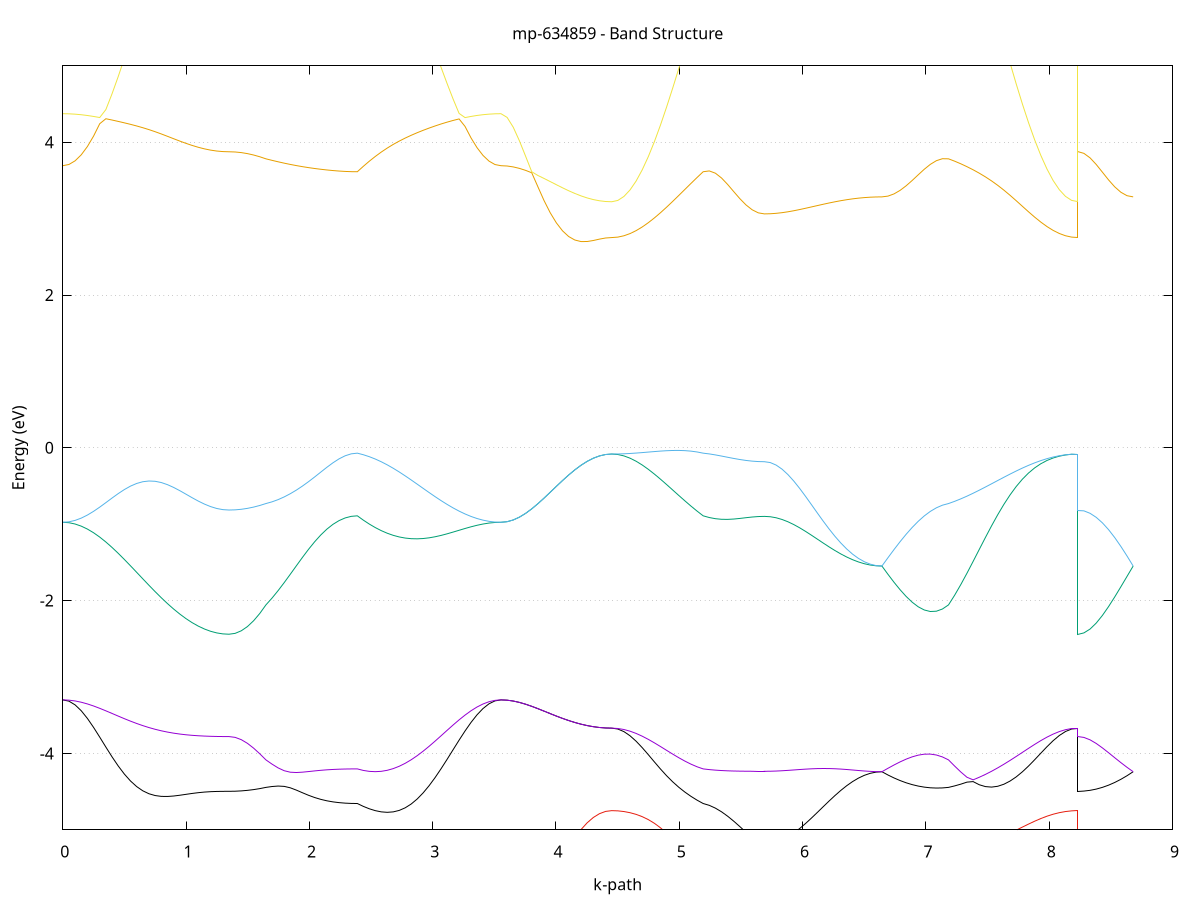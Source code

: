 set title 'mp-634859 - Band Structure'
set xlabel 'k-path'
set ylabel 'Energy (eV)'
set grid y
set yrange [-5:5]
set terminal png size 800,600
set output 'mp-634859_bands_gnuplot.png'
plot '-' using 1:2 with lines notitle, '-' using 1:2 with lines notitle, '-' using 1:2 with lines notitle, '-' using 1:2 with lines notitle, '-' using 1:2 with lines notitle, '-' using 1:2 with lines notitle, '-' using 1:2 with lines notitle, '-' using 1:2 with lines notitle, '-' using 1:2 with lines notitle, '-' using 1:2 with lines notitle, '-' using 1:2 with lines notitle, '-' using 1:2 with lines notitle, '-' using 1:2 with lines notitle, '-' using 1:2 with lines notitle, '-' using 1:2 with lines notitle, '-' using 1:2 with lines notitle, '-' using 1:2 with lines notitle, '-' using 1:2 with lines notitle, '-' using 1:2 with lines notitle, '-' using 1:2 with lines notitle, '-' using 1:2 with lines notitle, '-' using 1:2 with lines notitle, '-' using 1:2 with lines notitle, '-' using 1:2 with lines notitle
0.000000 -39.035869
0.049924 -39.035469
0.099848 -39.034369
0.149772 -39.032469
0.199696 -39.029969
0.249620 -39.026769
0.299544 -39.022969
0.349468 -39.018669
0.399393 -39.013869
0.449317 -39.008669
0.499241 -39.003069
0.549165 -38.997369
0.599089 -38.991469
0.649013 -38.985469
0.698937 -38.979469
0.748861 -38.973669
0.798785 -38.967969
0.848709 -38.962569
0.898633 -38.957369
0.948557 -38.952669
0.998481 -38.948369
1.048405 -38.944569
1.098329 -38.941169
1.148254 -38.938469
1.198178 -38.936269
1.248102 -38.934669
1.298026 -38.933769
1.347950 -38.933469
1.347950 -38.933469
1.397857 -38.933769
1.447765 -38.934569
1.497673 -38.935969
1.547580 -38.937869
1.597488 -38.940269
1.647396 -38.943269
1.647396 -38.943269
1.696823 -38.945669
1.746250 -38.948469
1.795677 -38.951669
1.845104 -38.955069
1.894531 -38.958569
1.943957 -38.962069
1.993384 -38.965569
2.042811 -38.968869
2.092238 -38.971969
2.141665 -38.974769
2.191092 -38.977169
2.240519 -38.979069
2.289946 -38.980469
2.339373 -38.981369
2.388800 -38.981669
2.388800 -38.981669
2.437337 -38.979569
2.485874 -38.978069
2.534411 -38.977269
2.582947 -38.977069
2.631484 -38.977569
2.680021 -38.978769
2.728558 -38.980669
2.777095 -38.983169
2.825632 -38.986169
2.874169 -38.989769
2.922705 -38.993669
2.971242 -38.997969
3.019779 -39.002369
3.068316 -39.006969
3.116853 -39.011469
3.165390 -39.015869
3.213927 -39.020069
3.262463 -39.023969
3.311000 -39.027469
3.359537 -39.030369
3.408074 -39.032769
3.456611 -39.034469
3.505148 -39.035469
3.553685 -39.035869
3.553685 -39.035869
3.603601 -39.035769
3.653516 -39.035569
3.703432 -39.035169
3.753348 -39.034569
3.803264 -39.033969
3.853180 -39.033169
3.903096 -39.032269
3.953012 -39.031369
4.002927 -39.030469
4.052843 -39.029569
4.102759 -39.028669
4.152675 -39.027769
4.202591 -39.026969
4.252507 -39.026369
4.302423 -39.025769
4.352339 -39.025369
4.402254 -39.025169
4.452170 -39.025069
4.452170 -39.025069
4.501597 -39.024769
4.551024 -39.023769
4.600451 -39.022169
4.649878 -39.019969
4.699305 -39.017169
4.748732 -39.014069
4.798159 -39.010469
4.847586 -39.006669
4.897013 -39.002669
4.946440 -38.998669
4.995867 -38.994769
5.045294 -38.990969
5.094721 -38.987369
5.144147 -38.984269
5.193574 -38.981669
5.193574 -38.981669
5.243239 -38.980669
5.292903 -38.979869
5.342567 -38.979169
5.392231 -38.978569
5.441895 -38.978169
5.491559 -38.977769
5.541224 -38.977569
5.590888 -38.977369
5.640552 -38.977269
5.690216 -38.977169
5.690216 -38.977169
5.737873 -38.976969
5.785531 -38.976169
5.833188 -38.974869
5.880845 -38.973069
5.928502 -38.970869
5.976160 -38.968269
6.023817 -38.965269
6.071474 -38.962169
6.119131 -38.958769
6.166788 -38.955369
6.214446 -38.951969
6.262103 -38.948669
6.309760 -38.945469
6.357417 -38.942469
6.405075 -38.939869
6.452732 -38.937669
6.500389 -38.935869
6.548046 -38.934569
6.595703 -38.933769
6.643361 -38.933469
6.643361 -38.933469
6.692442 -38.933569
6.741523 -38.933769
6.790605 -38.934269
6.839686 -38.934869
6.888768 -38.935569
6.937849 -38.936469
6.986930 -38.937569
7.036012 -38.938769
7.085093 -38.940069
7.134175 -38.941569
7.183256 -38.943269
7.183256 -38.943269
7.233185 -38.946669
7.283113 -38.950469
7.333042 -38.954669
7.382971 -38.959269
7.432900 -38.964069
7.482829 -38.969169
7.532757 -38.974369
7.582686 -38.979769
7.632615 -38.985069
7.682543 -38.990369
7.732472 -38.995569
7.782401 -39.000569
7.832330 -39.005169
7.882259 -39.009569
7.932187 -39.013469
7.982116 -39.016869
8.032045 -39.019769
8.081974 -39.022069
8.131902 -39.023769
8.181831 -39.024769
8.231760 -39.025069
8.231760 -38.933469
8.281676 -38.933469
8.331592 -38.933469
8.381507 -38.933469
8.431423 -38.933469
8.481339 -38.933469
8.531255 -38.933469
8.581171 -38.933469
8.631087 -38.933469
8.681003 -38.933469
e
0.000000 -20.906669
0.049924 -20.921869
0.099848 -20.964269
0.149772 -21.025569
0.199696 -21.097369
0.249620 -21.172869
0.299544 -21.247569
0.349468 -21.318069
0.399393 -21.382269
0.449317 -21.438369
0.499241 -21.485169
0.549165 -21.521469
0.599089 -21.546769
0.649013 -21.560669
0.698937 -21.562569
0.748861 -21.552269
0.798785 -21.529969
0.848709 -21.495669
0.898633 -21.449469
0.948557 -21.391769
0.998481 -21.323169
1.048405 -21.244469
1.098329 -21.156669
1.148254 -21.061369
1.198178 -20.960969
1.248102 -20.860869
1.298026 -20.773769
1.347950 -20.734069
1.347950 -20.734069
1.397857 -20.769369
1.447765 -20.849469
1.497673 -20.943869
1.547580 -21.039169
1.597488 -21.130069
1.647396 -21.213569
1.647396 -21.213569
1.696823 -21.272569
1.746250 -21.336469
1.795677 -21.402569
1.845104 -21.468469
1.894531 -21.532469
1.943957 -21.593369
1.993384 -21.649969
2.042811 -21.701369
2.092238 -21.747069
2.141665 -21.786469
2.191092 -21.819169
2.240519 -21.844969
2.289946 -21.863569
2.339373 -21.874769
2.388800 -21.878569
2.388800 -21.878569
2.437337 -21.918669
2.485874 -21.949469
2.534411 -21.970869
2.582947 -21.982569
2.631484 -21.984669
2.680021 -21.977069
2.728558 -21.960069
2.777095 -21.933569
2.825632 -21.898169
2.874169 -21.853869
2.922705 -21.801569
2.971242 -21.741469
3.019779 -21.674469
3.068316 -21.601169
3.116853 -21.522469
3.165390 -21.439569
3.213927 -21.353769
3.262463 -21.266669
3.311000 -21.180469
3.359537 -21.098069
3.408074 -21.023369
3.456611 -20.962169
3.505148 -20.921069
3.553685 -20.906669
3.553685 -20.906669
3.603601 -20.906569
3.653516 -20.906869
3.703432 -20.907069
3.753348 -20.906769
3.803264 -20.905269
3.853180 -20.902269
3.903096 -20.897169
3.953012 -20.889569
4.002927 -20.879269
4.052843 -20.865869
4.102759 -20.849569
4.152675 -20.830669
4.202591 -20.809969
4.252507 -20.788469
4.302423 -20.767769
4.352339 -20.750069
4.402254 -20.737769
4.452170 -20.733469
4.452170 -20.733469
4.501597 -20.753269
4.551024 -20.807469
4.600451 -20.884569
4.649878 -20.974869
4.699305 -21.071769
4.748732 -21.170969
4.798159 -21.269869
4.847586 -21.366469
4.897013 -21.459169
4.946440 -21.546669
4.995867 -21.628169
5.045294 -21.702869
5.094721 -21.769769
5.144147 -21.828569
5.193574 -21.878569
5.193574 -21.878569
5.243239 -21.897569
5.292903 -21.915569
5.342567 -21.932369
5.392231 -21.947569
5.441895 -21.960969
5.491559 -21.972369
5.541224 -21.981569
5.590888 -21.988169
5.640552 -21.992269
5.690216 -21.993569
5.690216 -21.993569
5.737873 -21.989569
5.785531 -21.977469
5.833188 -21.957469
5.880845 -21.929569
5.928502 -21.893769
5.976160 -21.850369
6.023817 -21.799469
6.071474 -21.741369
6.119131 -21.676369
6.166788 -21.604669
6.214446 -21.526769
6.262103 -21.443069
6.309760 -21.354269
6.357417 -21.260769
6.405075 -21.163969
6.452732 -21.065269
6.500389 -20.967369
6.548046 -20.875569
6.595703 -20.802169
6.643361 -20.771569
6.643361 -20.771569
6.692442 -20.781269
6.741523 -20.807369
6.790605 -20.844369
6.839686 -20.887569
6.888768 -20.933969
6.937849 -20.981769
6.986930 -21.029769
7.036012 -21.077369
7.085093 -21.124069
7.134175 -21.169469
7.183256 -21.213569
7.183256 -21.213569
7.233185 -21.288169
7.283113 -21.352469
7.333042 -21.406069
7.382971 -21.448069
7.432900 -21.478069
7.482829 -21.495969
7.532757 -21.501469
7.582686 -21.494769
7.632615 -21.475969
7.682543 -21.445269
7.732472 -21.403269
7.782401 -21.350369
7.832330 -21.287669
7.882259 -21.216069
7.932187 -21.137069
7.982116 -21.052969
8.032045 -20.966469
8.081974 -20.882269
8.131902 -20.807769
8.181831 -20.753569
8.231760 -20.733469
8.231760 -20.734069
8.281676 -20.735269
8.331592 -20.738769
8.381507 -20.743869
8.431423 -20.750069
8.481339 -20.756669
8.531255 -20.762669
8.581171 -20.767469
8.631087 -20.770569
8.681003 -20.771569
e
0.000000 -20.060369
0.049924 -20.059969
0.099848 -20.058669
0.149772 -20.056569
0.199696 -20.053769
0.249620 -20.050369
0.299544 -20.046369
0.349468 -20.041869
0.399393 -20.037269
0.449317 -20.053769
0.499241 -20.073269
0.549165 -20.093869
0.599089 -20.115069
0.649013 -20.136669
0.698937 -20.158369
0.748861 -20.179969
0.798785 -20.200969
0.848709 -20.221269
0.898633 -20.240569
0.948557 -20.258569
0.998481 -20.275069
1.048405 -20.289769
1.098329 -20.302569
1.148254 -20.313269
1.198178 -20.321669
1.248102 -20.327869
1.298026 -20.331569
1.347950 -20.367969
1.347950 -20.367969
1.397857 -20.366669
1.447765 -20.362769
1.497673 -20.356369
1.547580 -20.347569
1.597488 -20.336369
1.647396 -20.322969
1.647396 -20.322969
1.696823 -20.308369
1.746250 -20.285369
1.795677 -20.255669
1.845104 -20.220869
1.894531 -20.182569
1.943957 -20.142169
1.993384 -20.101169
2.042811 -20.092369
2.092238 -20.099069
2.141665 -20.104969
2.191092 -20.109969
2.240519 -20.113969
2.289946 -20.116969
2.339373 -20.118669
2.388800 -20.119269
2.388800 -20.119269
2.437337 -20.103169
2.485874 -20.088169
2.534411 -20.074669
2.582947 -20.062669
2.631484 -20.052469
2.680021 -20.043969
2.728558 -20.037269
2.777095 -20.032369
2.825632 -20.029069
2.874169 -20.027369
2.922705 -20.027069
2.971242 -20.027969
3.019779 -20.029969
3.068316 -20.032669
3.116853 -20.036069
3.165390 -20.039769
3.213927 -20.043669
3.262463 -20.047469
3.311000 -20.051069
3.359537 -20.054169
3.408074 -20.056869
3.456611 -20.058769
3.505148 -20.059969
3.553685 -20.060369
3.553685 -20.060369
3.603601 -20.060469
3.653516 -20.060669
3.703432 -20.061469
3.753348 -20.063469
3.803264 -20.067369
3.853180 -20.073769
3.903096 -20.083469
3.953012 -20.096869
4.002927 -20.114269
4.052843 -20.135469
4.102759 -20.160369
4.152675 -20.188069
4.202591 -20.217569
4.252507 -20.247269
4.302423 -20.275069
4.352339 -20.298169
4.402254 -20.313769
4.452170 -20.319369
4.452170 -20.319369
4.501597 -20.318069
4.551024 -20.314369
4.600451 -20.308169
4.649878 -20.299569
4.699305 -20.288869
4.748732 -20.276269
4.798159 -20.261869
4.847586 -20.245969
4.897013 -20.228869
4.946440 -20.210969
4.995867 -20.192369
5.045294 -20.173669
5.094721 -20.154969
5.144147 -20.136769
5.193574 -20.119269
5.193574 -20.119269
5.243239 -20.111269
5.292903 -20.101969
5.342567 -20.091869
5.392231 -20.081669
5.441895 -20.071769
5.491559 -20.062669
5.541224 -20.055169
5.590888 -20.049369
5.640552 -20.045769
5.690216 -20.044569
5.690216 -20.044569
5.737873 -20.044269
5.785531 -20.043269
5.833188 -20.041769
5.880845 -20.039669
5.928502 -20.037069
5.976160 -20.034069
6.023817 -20.030869
6.071474 -20.052169
6.119131 -20.087869
6.166788 -20.124269
6.214446 -20.160269
6.262103 -20.195169
6.309760 -20.228169
6.357417 -20.258369
6.405075 -20.285169
6.452732 -20.307969
6.500389 -20.326269
6.548046 -20.339569
6.595703 -20.347669
6.643361 -20.350469
6.643361 -20.350469
6.692442 -20.352569
6.741523 -20.353869
6.790605 -20.354269
6.839686 -20.353769
6.888768 -20.352369
6.937849 -20.350069
6.986930 -20.346669
7.036012 -20.342169
7.085093 -20.336769
7.134175 -20.330369
7.183256 -20.322969
7.183256 -20.322969
7.233185 -20.307669
7.283113 -20.290369
7.333042 -20.271569
7.382971 -20.251469
7.432900 -20.230169
7.482829 -20.208169
7.532757 -20.185669
7.582686 -20.162969
7.632615 -20.171269
7.682543 -20.190369
7.732472 -20.209169
7.782401 -20.227369
7.832330 -20.244769
7.882259 -20.260869
7.932187 -20.275469
7.982116 -20.288369
8.032045 -20.299269
8.081974 -20.307869
8.131902 -20.314269
8.181831 -20.318069
8.231760 -20.319369
8.231760 -20.367969
8.281676 -20.367669
8.331592 -20.366869
8.381507 -20.365569
8.431423 -20.363869
8.481339 -20.361669
8.531255 -20.359169
8.581171 -20.356469
8.631087 -20.353469
8.681003 -20.350469
e
0.000000 -19.959069
0.049924 -19.960369
0.099848 -19.964169
0.149772 -19.970569
0.199696 -19.979269
0.249620 -19.990269
0.299544 -20.003469
0.349468 -20.018569
0.399393 -20.035369
0.449317 -20.032469
0.499241 -20.027669
0.549165 -20.023069
0.599089 -20.018669
0.649013 -20.014669
0.698937 -20.011069
0.748861 -20.007969
0.798785 -20.005369
0.848709 -20.003369
0.898633 -20.001769
0.948557 -20.000669
0.998481 -19.999869
1.048405 -19.999469
1.098329 -19.999369
1.148254 -19.999369
1.198178 -20.110869
1.248102 -20.227569
1.298026 -20.324769
1.347950 -20.332769
1.347950 -20.332769
1.397857 -20.293769
1.447765 -20.202569
1.497673 -20.090069
1.547580 -20.012969
1.597488 -20.020569
1.647396 -20.029669
1.647396 -20.029669
1.696823 -20.036969
1.746250 -20.044669
1.795677 -20.052769
1.845104 -20.060969
1.894531 -20.069269
1.943957 -20.077269
1.993384 -20.085069
2.042811 -20.060869
2.092238 -20.022769
2.141665 -19.987969
2.191092 -19.957769
2.240519 -19.933069
2.289946 -19.914869
2.339373 -19.903569
2.388800 -19.899869
2.388800 -19.899869
2.437337 -19.895369
2.485874 -19.891769
2.534411 -19.889069
2.582947 -19.887469
2.631484 -19.886869
2.680021 -19.887369
2.728558 -19.888869
2.777095 -19.891269
2.825632 -19.894669
2.874169 -19.898769
2.922705 -19.903569
2.971242 -19.908869
3.019779 -19.914569
3.068316 -19.920469
3.116853 -19.926369
3.165390 -19.932269
3.213927 -19.937869
3.262463 -19.943069
3.311000 -19.947669
3.359537 -19.951669
3.408074 -19.954869
3.456611 -19.957169
3.505148 -19.958669
3.553685 -19.959069
3.553685 -19.959069
3.603601 -19.959269
3.653516 -19.959669
3.703432 -19.960369
3.753348 -19.961269
3.803264 -19.962369
3.853180 -19.963669
3.903096 -19.965069
3.953012 -19.966569
4.002927 -19.968169
4.052843 -19.969669
4.102759 -19.971269
4.152675 -19.972669
4.202591 -19.973969
4.252507 -19.975069
4.302423 -19.975969
4.352339 -19.976669
4.402254 -19.977069
4.452170 -19.977169
4.452170 -19.977169
4.501597 -19.976569
4.551024 -19.974969
4.600451 -19.972269
4.649878 -19.968469
4.699305 -19.963869
4.748732 -19.958469
4.798159 -19.952369
4.847586 -19.945869
4.897013 -19.938869
4.946440 -19.931769
4.995867 -19.924669
5.045294 -19.917769
5.094721 -19.911169
5.144147 -19.905169
5.193574 -19.899869
5.193574 -19.899869
5.243239 -19.897769
5.292903 -19.895769
5.342567 -19.893869
5.392231 -19.892169
5.441895 -19.890769
5.491559 -19.889469
5.541224 -19.888469
5.590888 -19.887769
5.640552 -19.887269
5.690216 -19.887069
5.690216 -19.887069
5.737873 -19.890169
5.785531 -19.898969
5.833188 -19.913569
5.880845 -19.933369
5.928502 -19.957769
5.976160 -19.986269
6.023817 -20.018069
6.071474 -20.027469
6.119131 -20.024269
6.166788 -20.021269
6.214446 -20.019069
6.262103 -20.018169
6.309760 -20.019769
6.357417 -20.026669
6.405075 -20.045569
6.452732 -20.089769
6.500389 -20.163369
6.548046 -20.247969
6.595703 -20.319969
6.643361 -20.350469
6.643361 -20.350469
6.692442 -20.337069
6.741523 -20.304869
6.790605 -20.259669
6.839686 -20.206769
6.888768 -20.150069
6.937849 -20.094169
6.986930 -20.048069
7.036012 -20.025369
7.085093 -20.021569
7.134175 -20.024569
7.183256 -20.029669
7.183256 -20.029669
7.233185 -20.040469
7.283113 -20.052769
7.333042 -20.066569
7.382971 -20.081669
7.432900 -20.097969
7.482829 -20.115269
7.532757 -20.133469
7.582686 -20.152269
7.632615 -20.140369
7.682543 -20.118069
7.732472 -20.096669
7.782401 -20.076169
7.832330 -20.056969
7.882259 -20.039369
7.932187 -20.023569
7.982116 -20.009869
8.032045 -19.998269
8.081974 -19.989169
8.131902 -19.982569
8.181831 -19.978569
8.231760 -19.977169
8.231760 -20.332769
8.281676 -20.333069
8.331592 -20.333869
8.381507 -20.335169
8.431423 -20.336869
8.481339 -20.339069
8.531255 -20.341569
8.581171 -20.344369
8.631087 -20.347369
8.681003 -20.350469
e
0.000000 -19.959069
0.049924 -19.941869
0.099848 -19.893869
0.149772 -19.823869
0.199696 -19.740769
0.249620 -19.651969
0.299544 -19.563169
0.349468 -19.478469
0.399393 -19.401369
0.449317 -19.334869
0.499241 -19.281169
0.549165 -19.242169
0.599089 -19.219269
0.649013 -19.213569
0.698937 -19.225469
0.748861 -19.254869
0.798785 -19.301569
0.848709 -19.364469
0.898633 -19.442369
0.948557 -19.533469
0.998481 -19.635969
1.048405 -19.747669
1.098329 -19.866069
1.148254 -19.988369
1.198178 -19.999369
1.248102 -19.999469
1.298026 -19.999569
1.347950 -19.999569
1.347950 -19.999569
1.397857 -20.000469
1.447765 -20.002969
1.497673 -20.007169
1.547580 -19.970269
1.597488 -19.849569
1.647396 -19.731869
1.647396 -19.731869
1.696823 -19.649169
1.746250 -19.564169
1.795677 -19.479069
1.845104 -19.395969
1.894531 -19.316069
1.943957 -19.240869
1.993384 -19.171369
2.042811 -19.108269
2.092238 -19.052369
2.141665 -19.004369
2.191092 -18.964469
2.240519 -18.933269
2.289946 -18.910769
2.339373 -18.897269
2.388800 -18.892769
2.388800 -18.892769
2.437337 -18.858669
2.485874 -18.833869
2.534411 -18.818869
2.582947 -18.813469
2.631484 -18.817869
2.680021 -18.831869
2.728558 -18.855469
2.777095 -18.888169
2.825632 -18.929769
2.874169 -18.979769
2.922705 -19.037669
2.971242 -19.102669
3.019779 -19.174169
3.068316 -19.251269
3.116853 -19.333169
3.165390 -19.418769
3.213927 -19.506669
3.262463 -19.595469
3.311000 -19.682969
3.359537 -19.766269
3.408074 -19.841469
3.456611 -19.903069
3.505148 -19.944469
3.553685 -19.959069
3.553685 -19.959069
3.603601 -19.959269
3.653516 -19.959669
3.703432 -19.960369
3.753348 -19.961269
3.803264 -19.962369
3.853180 -19.963669
3.903096 -19.965069
3.953012 -19.966569
4.002927 -19.968169
4.052843 -19.969669
4.102759 -19.971269
4.152675 -19.972669
4.202591 -19.973969
4.252507 -19.975069
4.302423 -19.975969
4.352339 -19.976669
4.402254 -19.977069
4.452170 -19.977169
4.452170 -19.977169
4.501597 -19.957669
4.551024 -19.904669
4.600451 -19.829469
4.649878 -19.741869
4.699305 -19.648169
4.748732 -19.552669
4.798159 -19.458069
4.847586 -19.366269
4.897013 -19.278569
4.946440 -19.196169
4.995867 -19.120069
5.045294 -19.050969
5.094721 -18.989569
5.144147 -18.936769
5.193574 -18.892769
5.193574 -18.892769
5.243239 -18.876569
5.292903 -18.861769
5.342567 -18.848269
5.392231 -18.836269
5.441895 -18.825869
5.491559 -18.817069
5.541224 -18.810069
5.590888 -18.804969
5.640552 -18.801869
5.690216 -18.800769
5.690216 -18.800769
5.737873 -18.806669
5.785531 -18.823969
5.833188 -18.852669
5.880845 -18.892469
5.928502 -18.942769
5.976160 -19.003069
6.023817 -19.072769
6.071474 -19.150969
6.119131 -19.236969
6.166788 -19.329569
6.214446 -19.427669
6.262103 -19.529569
6.309760 -19.633269
6.357417 -19.734869
6.405075 -19.826169
6.452732 -19.892069
6.500389 -19.925569
6.548046 -19.939469
6.595703 -19.945069
6.643361 -19.946569
6.643361 -19.946569
6.692442 -19.947169
6.741523 -19.948869
6.790605 -19.951569
6.839686 -19.954869
6.888768 -19.957669
6.937849 -19.957369
6.986930 -19.945969
7.036012 -19.910469
7.085093 -19.855869
7.134175 -19.794669
7.183256 -19.731869
7.183256 -19.731869
7.233185 -19.620169
7.283113 -19.516769
7.333042 -19.424269
7.382971 -19.344369
7.432900 -19.279069
7.482829 -19.229669
7.532757 -19.197369
7.582686 -19.182669
7.632615 -19.185869
7.682543 -19.206569
7.732472 -19.244069
7.782401 -19.297169
7.832330 -19.364269
7.882259 -19.443269
7.932187 -19.531469
7.982116 -19.625869
8.032045 -19.722369
8.081974 -19.815469
8.131902 -19.897169
8.181831 -19.955469
8.231760 -19.977169
8.231760 -19.999569
8.281676 -19.997969
8.331592 -19.993169
8.381507 -19.985869
8.431423 -19.977069
8.481339 -19.967869
8.531255 -19.959369
8.581171 -19.952469
8.631087 -19.948069
8.681003 -19.946569
e
0.000000 -14.352169
0.049924 -14.353569
0.099848 -14.357769
0.149772 -14.364569
0.199696 -14.373769
0.249620 -14.384969
0.299544 -14.397869
0.349468 -14.411669
0.399393 -14.426169
0.449317 -14.440769
0.499241 -14.455069
0.549165 -14.468369
0.599089 -14.480669
0.649013 -14.491369
0.698937 -14.500369
0.748861 -14.507369
0.798785 -14.512669
0.848709 -14.516169
0.898633 -14.518069
0.948557 -14.518369
0.998481 -14.517769
1.048405 -14.516269
1.098329 -14.514169
1.148254 -14.511969
1.198178 -14.509869
1.248102 -14.508269
1.298026 -14.507269
1.347950 -14.506969
1.347950 -14.506969
1.397857 -14.508769
1.447765 -14.514569
1.497673 -14.524069
1.547580 -14.536769
1.597488 -14.552269
1.647396 -14.569869
1.647396 -14.569869
1.696823 -14.583269
1.746250 -14.597469
1.795677 -14.612169
1.845104 -14.627069
1.894531 -14.641969
1.943957 -14.656369
1.993384 -14.670269
2.042811 -14.683069
2.092238 -14.694769
2.141665 -14.704969
2.191092 -14.713669
2.240519 -14.720469
2.289946 -14.725569
2.339373 -14.728569
2.388800 -14.729569
2.388800 -14.729569
2.437337 -14.719969
2.485874 -14.708469
2.534411 -14.695469
2.582947 -14.680569
2.631484 -14.663969
2.680021 -14.645769
2.728558 -14.626269
2.777095 -14.605569
2.825632 -14.583969
2.874169 -14.561769
2.922705 -14.539169
2.971242 -14.516569
3.019779 -14.494169
3.068316 -14.472669
3.116853 -14.451969
3.165390 -14.432769
3.213927 -14.414969
3.262463 -14.399069
3.311000 -14.385069
3.359537 -14.373369
3.408074 -14.364169
3.456611 -14.357469
3.505148 -14.353469
3.553685 -14.352169
3.553685 -14.352169
3.603601 -14.356969
3.653516 -14.371069
3.703432 -14.393469
3.753348 -14.422869
3.803264 -14.457269
3.853180 -14.494569
3.903096 -14.533069
3.953012 -14.571069
4.002927 -14.607069
4.052843 -14.639469
4.102759 -14.668069
4.152675 -14.692269
4.202591 -14.712269
4.252507 -14.727969
4.302423 -14.739969
4.352339 -14.748069
4.402254 -14.752869
4.452170 -14.754469
4.452170 -14.754469
4.501597 -14.754569
4.551024 -14.754969
4.600451 -14.755469
4.649878 -14.756069
4.699305 -14.756669
4.748732 -14.757069
4.798159 -14.757369
4.847586 -14.757369
4.897013 -14.756769
4.946440 -14.755169
4.995867 -14.752669
5.045294 -14.748969
5.094721 -14.744069
5.144147 -14.737669
5.193574 -14.729569
5.193574 -14.729569
5.243239 -14.725969
5.292903 -14.722969
5.342567 -14.720769
5.392231 -14.719469
5.441895 -14.718969
5.491559 -14.719069
5.541224 -14.719569
5.590888 -14.720169
5.640552 -14.720469
5.690216 -14.720669
5.690216 -14.720669
5.737873 -14.719769
5.785531 -14.716669
5.833188 -14.711569
5.880845 -14.704569
5.928502 -14.695969
5.976160 -14.685769
6.023817 -14.674269
6.071474 -14.661869
6.119131 -14.648669
6.166788 -14.635169
6.214446 -14.621469
6.262103 -14.608069
6.309760 -14.595369
6.357417 -14.583369
6.405075 -14.572769
6.452732 -14.563769
6.500389 -14.556469
6.548046 -14.550969
6.595703 -14.547669
6.643361 -14.546569
6.643361 -14.546569
6.692442 -14.546169
6.741523 -14.545169
6.790605 -14.543769
6.839686 -14.542569
6.888768 -14.541969
6.937849 -14.542469
6.986930 -14.544269
7.036012 -14.547769
7.085093 -14.553269
7.134175 -14.560569
7.183256 -14.569869
7.183256 -14.569869
7.233185 -14.588969
7.283113 -14.608869
7.333042 -14.628969
7.382971 -14.648669
7.432900 -14.667469
7.482829 -14.684669
7.532757 -14.700269
7.582686 -14.713869
7.632615 -14.725469
7.682543 -14.734869
7.732472 -14.742269
7.782401 -14.747669
7.832330 -14.751469
7.882259 -14.753869
7.932187 -14.755069
7.982116 -14.755569
8.032045 -14.755769
8.081974 -14.755469
8.131902 -14.755169
8.181831 -14.754569
8.231760 -14.754469
8.231760 -14.506969
8.281676 -14.508069
8.331592 -14.511469
8.381507 -14.516769
8.431423 -14.523169
8.481339 -14.530069
8.531255 -14.536569
8.581171 -14.541969
8.631087 -14.545369
8.681003 -14.546569
e
0.000000 -6.413569
0.049924 -6.410969
0.099848 -6.403369
0.149772 -6.390869
0.199696 -6.373869
0.249620 -6.352769
0.299544 -6.327969
0.349468 -6.300069
0.399393 -6.269669
0.449317 -6.237169
0.499241 -6.202869
0.549165 -6.166669
0.599089 -6.128269
0.649013 -6.087069
0.698937 -6.041969
0.748861 -5.992169
0.798785 -5.936969
0.848709 -5.876169
0.898633 -5.810169
0.948557 -5.739869
0.998481 -5.667169
1.048405 -5.594369
1.098329 -5.524269
1.148254 -5.460069
1.198178 -5.405269
1.248102 -5.363069
1.298026 -5.336369
1.347950 -5.327169
1.347950 -5.327169
1.397857 -5.325469
1.447765 -5.320369
1.497673 -5.311969
1.547580 -5.300569
1.597488 -5.286569
1.647396 -5.270369
1.647396 -5.270369
1.696823 -5.262369
1.746250 -5.262369
1.795677 -5.270269
1.845104 -5.285369
1.894531 -5.307169
1.943957 -5.334769
1.993384 -5.366769
2.042811 -5.401469
2.092238 -5.437069
2.141665 -5.471469
2.191092 -5.502669
2.240519 -5.528869
2.289946 -5.548669
2.339373 -5.561069
2.388800 -5.565269
2.388800 -5.565269
2.437337 -5.640569
2.485874 -5.708469
2.534411 -5.768669
2.582947 -5.821769
2.631484 -5.868569
2.680021 -5.910469
2.728558 -5.948969
2.777095 -5.985569
2.825632 -6.021469
2.874169 -6.057369
2.922705 -6.093769
2.971242 -6.130369
3.019779 -6.167069
3.068316 -6.203269
3.116853 -6.238369
3.165390 -6.271669
3.213927 -6.302569
3.262463 -6.330469
3.311000 -6.354969
3.359537 -6.375569
3.408074 -6.391969
3.456611 -6.403869
3.505148 -6.411169
3.553685 -6.413569
3.553685 -6.413569
3.603601 -6.398969
3.653516 -6.355669
3.703432 -6.285469
3.753348 -6.191069
3.803264 -6.076369
3.853180 -5.945669
3.903096 -5.803769
3.953012 -5.655969
4.002927 -5.507469
4.052843 -5.363169
4.102759 -5.227769
4.152675 -5.105069
4.202591 -4.998169
4.252507 -4.909169
4.302423 -4.839369
4.352339 -4.789469
4.402254 -4.759569
4.452170 -4.749569
4.452170 -4.749569
4.501597 -4.752469
4.551024 -4.761269
4.600451 -4.776469
4.649878 -4.798469
4.699305 -4.828269
4.748732 -4.866869
4.798159 -4.915369
4.847586 -4.974569
4.897013 -5.044569
4.946440 -5.124169
4.995867 -5.211069
5.045294 -5.301869
5.094721 -5.393169
5.144147 -5.481769
5.193574 -5.565269
5.193574 -5.565269
5.243239 -5.593969
5.292903 -5.610869
5.342567 -5.615269
5.392231 -5.606869
5.441895 -5.586269
5.491559 -5.554369
5.541224 -5.513069
5.590888 -5.466069
5.640552 -5.421669
5.690216 -5.400569
5.690216 -5.400569
5.737873 -5.399969
5.785531 -5.398469
5.833188 -5.395769
5.880845 -5.391769
5.928502 -5.386369
5.976160 -5.379369
6.023817 -5.370769
6.071474 -5.360469
6.119131 -5.348469
6.166788 -5.334869
6.214446 -5.319869
6.262103 -5.303969
6.309760 -5.287469
6.357417 -5.271069
6.405075 -5.255269
6.452732 -5.240969
6.500389 -5.228869
6.548046 -5.219569
6.595703 -5.213769
6.643361 -5.211769
6.643361 -5.211769
6.692442 -5.214569
6.741523 -5.221969
6.790605 -5.232369
6.839686 -5.244269
6.888768 -5.256269
6.937849 -5.266969
6.986930 -5.275269
7.036012 -5.280169
7.085093 -5.281069
7.134175 -5.277769
7.183256 -5.270369
7.183256 -5.270369
7.233185 -5.252469
7.283113 -5.233369
7.333042 -5.213769
7.382971 -5.193969
7.432900 -5.173869
7.482829 -5.152969
7.532757 -5.130269
7.582686 -5.104569
7.632615 -5.075069
7.682543 -5.041369
7.732472 -5.004269
7.782401 -4.965069
7.832330 -4.925569
7.882259 -4.887669
7.932187 -4.852769
7.982116 -4.822069
8.032045 -4.796369
8.081974 -4.776069
8.131902 -4.761369
8.181831 -4.752469
8.231760 -4.749569
8.231760 -5.327169
8.281676 -5.323769
8.331592 -5.313869
8.381507 -5.298769
8.431423 -5.279969
8.481339 -5.259969
8.531255 -5.240969
8.581171 -5.225469
8.631087 -5.215269
8.681003 -5.211769
e
0.000000 -3.299669
0.049924 -3.316269
0.099848 -3.364969
0.149772 -3.442169
0.199696 -3.542569
0.249620 -3.659869
0.299544 -3.787169
0.349468 -3.917669
0.399393 -4.045169
0.449317 -4.164269
0.499241 -4.270669
0.549165 -4.361369
0.599089 -4.434569
0.649013 -4.489969
0.698937 -4.528469
0.748861 -4.551869
0.798785 -4.562769
0.848709 -4.563869
0.898633 -4.558069
0.948557 -4.548069
0.998481 -4.536269
1.048405 -4.524569
1.098329 -4.514469
1.148254 -4.506569
1.198178 -4.501369
1.248102 -4.498269
1.298026 -4.496869
1.347950 -4.496469
1.347950 -4.496469
1.397857 -4.495169
1.447765 -4.490969
1.497673 -4.483969
1.547580 -4.474069
1.597488 -4.461169
1.647396 -4.445069
1.647396 -4.445069
1.696823 -4.433769
1.746250 -4.427669
1.795677 -4.431869
1.845104 -4.450569
1.894531 -4.480869
1.943957 -4.515469
1.993384 -4.548769
2.042811 -4.577869
2.092238 -4.601869
2.141665 -4.620669
2.191092 -4.634769
2.240519 -4.644669
2.289946 -4.651269
2.339373 -4.654969
2.388800 -4.656169
2.388800 -4.656169
2.437337 -4.693669
2.485874 -4.725169
2.534411 -4.749569
2.582947 -4.765569
2.631484 -4.771569
2.680021 -4.765769
2.728558 -4.746469
2.777095 -4.712469
2.825632 -4.662769
2.874169 -4.597269
2.922705 -4.516669
2.971242 -4.422169
3.019779 -4.315869
3.068316 -4.199969
3.116853 -4.077669
3.165390 -3.952069
3.213927 -3.827069
3.262463 -3.706469
3.311000 -3.594369
3.359537 -3.495169
3.408074 -3.412869
3.456611 -3.350969
3.505148 -3.312669
3.553685 -3.299669
3.553685 -3.299669
3.603601 -3.303469
3.653516 -3.314769
3.703432 -3.332669
3.753348 -3.356169
3.803264 -3.383869
3.853180 -3.414569
3.903096 -3.446869
3.953012 -3.479469
4.002927 -3.511469
4.052843 -3.541869
4.102759 -3.570069
4.152675 -3.595369
4.202591 -3.617469
4.252507 -3.635869
4.302423 -3.650469
4.352339 -3.661069
4.402254 -3.667369
4.452170 -3.669569
4.452170 -3.669569
4.501597 -3.681169
4.551024 -3.715169
4.600451 -3.769569
4.649878 -3.840869
4.699305 -3.924969
4.748732 -4.016969
4.798159 -4.111869
4.847586 -4.204869
4.897013 -4.292469
4.946440 -4.372169
4.995867 -4.443369
5.045294 -4.506469
5.094721 -4.562469
5.144147 -4.612169
5.193574 -4.656169
5.193574 -4.656169
5.243239 -4.680169
5.292903 -4.716769
5.342567 -4.764669
5.392231 -4.822569
5.441895 -4.888169
5.491559 -4.959169
5.541224 -5.032269
5.590888 -5.102869
5.640552 -5.161769
5.690216 -5.187769
5.690216 -5.187769
5.737873 -5.181669
5.785531 -5.163369
5.833188 -5.133469
5.880845 -5.092769
5.928502 -5.042369
5.976160 -4.983569
6.023817 -4.917969
6.071474 -4.847369
6.119131 -4.773569
6.166788 -4.698569
6.214446 -4.624169
6.262103 -4.552469
6.309760 -4.485069
6.357417 -4.423569
6.405075 -4.369469
6.452732 -4.323769
6.500389 -4.287469
6.548046 -4.261169
6.595703 -4.245169
6.643361 -4.239869
6.643361 -4.239869
6.692442 -4.282969
6.741523 -4.321569
6.790605 -4.355569
6.839686 -4.384769
6.888768 -4.408869
6.937849 -4.427869
6.986930 -4.441769
7.036012 -4.450469
7.085093 -4.453869
7.134175 -4.452069
7.183256 -4.445069
7.183256 -4.445069
7.233185 -4.425669
7.283113 -4.402769
7.333042 -4.376369
7.382971 -4.369269
7.432900 -4.410569
7.482829 -4.434769
7.532757 -4.441269
7.582686 -4.430569
7.632615 -4.403769
7.682543 -4.362269
7.732472 -4.307669
7.782401 -4.241469
7.832330 -4.165669
7.882259 -4.083069
7.932187 -3.997169
7.982116 -3.912469
8.032045 -3.833769
8.081974 -3.765969
8.131902 -3.713769
8.181831 -3.680769
8.231760 -3.669569
8.231760 -4.496469
8.281676 -4.493269
8.331592 -4.483569
8.381507 -4.467469
8.431423 -4.444969
8.481339 -4.416069
8.531255 -4.380869
8.581171 -4.339669
8.631087 -4.292469
8.681003 -4.239869
e
0.000000 -3.299669
0.049924 -3.303169
0.099848 -3.313569
0.149772 -3.330269
0.199696 -3.352569
0.249620 -3.379569
0.299544 -3.410069
0.349468 -3.442969
0.399393 -3.477169
0.449317 -3.511669
0.499241 -3.545469
0.549165 -3.577969
0.599089 -3.608469
0.649013 -3.636569
0.698937 -3.662069
0.748861 -3.684569
0.798785 -3.704269
0.848709 -3.721069
0.898633 -3.735169
0.948557 -3.746769
0.998481 -3.756169
1.048405 -3.763569
1.098329 -3.769169
1.148254 -3.773469
1.198178 -3.776469
1.248102 -3.778469
1.298026 -3.779569
1.347950 -3.779969
1.347950 -3.779969
1.397857 -3.790269
1.447765 -3.820469
1.497673 -3.868569
1.547580 -3.931369
1.597488 -4.005069
1.647396 -4.084869
1.647396 -4.084869
1.696823 -4.140469
1.746250 -4.189869
1.795677 -4.226869
1.845104 -4.246369
1.894531 -4.250469
1.943957 -4.245769
1.993384 -4.237869
2.042811 -4.229269
2.092238 -4.221569
2.141665 -4.215169
2.191092 -4.210369
2.240519 -4.206869
2.289946 -4.204669
2.339373 -4.203369
2.388800 -4.203069
2.388800 -4.203069
2.437337 -4.223069
2.485874 -4.235369
2.534411 -4.239369
2.582947 -4.234769
2.631484 -4.221369
2.680021 -4.199269
2.728558 -4.168569
2.777095 -4.129869
2.825632 -4.083469
2.874169 -4.030169
2.922705 -3.970869
2.971242 -3.906769
3.019779 -3.839069
3.068316 -3.769069
3.116853 -3.698369
3.165390 -3.628569
3.213927 -3.561369
3.262463 -3.498669
3.311000 -3.441969
3.359537 -3.392969
3.408074 -3.353169
3.456611 -3.323769
3.505148 -3.305769
3.553685 -3.299669
3.553685 -3.299669
3.603601 -3.303469
3.653516 -3.314769
3.703432 -3.332669
3.753348 -3.356169
3.803264 -3.383869
3.853180 -3.414569
3.903096 -3.446869
3.953012 -3.479469
4.002927 -3.511469
4.052843 -3.541869
4.102759 -3.570069
4.152675 -3.595369
4.202591 -3.617469
4.252507 -3.635869
4.302423 -3.650469
4.352339 -3.661069
4.402254 -3.667369
4.452170 -3.669569
4.452170 -3.669569
4.501597 -3.674069
4.551024 -3.687469
4.600451 -3.709269
4.649878 -3.738769
4.699305 -3.774869
4.748732 -3.816469
4.798159 -3.862169
4.847586 -3.910469
4.897013 -3.960069
4.946440 -4.009269
4.995867 -4.056669
5.045294 -4.100969
5.094721 -4.140869
5.144147 -4.175269
5.193574 -4.203069
5.193574 -4.203069
5.243239 -4.212269
5.292903 -4.219269
5.342567 -4.224569
5.392231 -4.228369
5.441895 -4.230869
5.491559 -4.232569
5.541224 -4.233569
5.590888 -4.234169
5.640552 -4.234469
5.690216 -4.234469
5.690216 -4.234469
5.737873 -4.233669
5.785531 -4.231169
5.833188 -4.227369
5.880845 -4.222469
5.928502 -4.216969
5.976160 -4.211369
6.023817 -4.206169
6.071474 -4.201969
6.119131 -4.199069
6.166788 -4.197969
6.214446 -4.198569
6.262103 -4.201169
6.309760 -4.205369
6.357417 -4.210969
6.405075 -4.217469
6.452732 -4.224169
6.500389 -4.230369
6.548046 -4.235469
6.595703 -4.238769
6.643361 -4.239869
6.643361 -4.239869
6.692442 -4.195069
6.741523 -4.151769
6.790605 -4.111469
6.839686 -4.075469
6.888768 -4.045369
6.937849 -4.022969
6.986930 -4.010269
7.036012 -4.009269
7.085093 -4.021169
7.134175 -4.046569
7.183256 -4.084869
7.183256 -4.084869
7.233185 -4.165969
7.283113 -4.243369
7.333042 -4.312469
7.382971 -4.346269
7.432900 -4.312469
7.482829 -4.275069
7.532757 -4.233969
7.582686 -4.189569
7.632615 -4.142069
7.682543 -4.092069
7.732472 -4.040169
7.782401 -3.987169
7.832330 -3.934069
7.882259 -3.882169
7.932187 -3.832769
7.982116 -3.787369
8.032045 -3.747469
8.081974 -3.714569
8.131902 -3.689969
8.181831 -3.674669
8.231760 -3.669569
8.231760 -3.779969
8.281676 -3.791069
8.331592 -3.822669
8.381507 -3.870169
8.431423 -3.927969
8.481339 -3.991269
8.531255 -4.056469
8.581171 -4.120769
8.631087 -4.182369
8.681003 -4.239869
e
0.000000 -0.974669
0.049924 -0.980369
0.099848 -0.997369
0.149772 -1.025269
0.199696 -1.063669
0.249620 -1.111669
0.299544 -1.168469
0.349468 -1.232969
0.399393 -1.304069
0.449317 -1.380569
0.499241 -1.461169
0.549165 -1.544669
0.599089 -1.629669
0.649013 -1.715169
0.698937 -1.799769
0.748861 -1.882569
0.798785 -1.962469
0.848709 -2.038469
0.898633 -2.109769
0.948557 -2.175569
0.998481 -2.235169
1.048405 -2.287969
1.098329 -2.333569
1.148254 -2.371469
1.198178 -2.401269
1.248102 -2.422769
1.298026 -2.435669
1.347950 -2.440069
1.347950 -2.440069
1.397857 -2.428769
1.447765 -2.395069
1.497673 -2.339669
1.547580 -2.263669
1.597488 -2.168569
1.647396 -2.056369
1.647396 -2.056369
1.696823 -1.967269
1.746250 -1.869269
1.795677 -1.764469
1.845104 -1.655069
1.894531 -1.543869
1.943957 -1.433769
1.993384 -1.327969
2.042811 -1.229569
2.092238 -1.141069
2.141665 -1.064669
2.191092 -1.001669
2.240519 -0.952769
2.289946 -0.917869
2.339373 -0.897069
2.388800 -0.890069
2.388800 -0.890069
2.437337 -0.946469
2.485874 -0.997969
2.534411 -1.043969
2.582947 -1.084169
2.631484 -1.118069
2.680021 -1.145669
2.728558 -1.166769
2.777095 -1.181269
2.825632 -1.189369
2.874169 -1.191169
2.922705 -1.187269
2.971242 -1.178069
3.019779 -1.164169
3.068316 -1.146469
3.116853 -1.125669
3.165390 -1.102969
3.213927 -1.079369
3.262463 -1.055869
3.311000 -1.033769
3.359537 -1.013969
3.408074 -0.997469
3.456611 -0.984969
3.505148 -0.977269
3.553685 -0.974669
3.553685 -0.974669
3.603601 -0.966969
3.653516 -0.944269
3.703432 -0.907469
3.753348 -0.858369
3.803264 -0.798969
3.853180 -0.731469
3.903096 -0.658269
3.953012 -0.581869
4.002927 -0.504469
4.052843 -0.428469
4.102759 -0.355869
4.152675 -0.288769
4.202591 -0.228769
4.252507 -0.177469
4.302423 -0.136169
4.352339 -0.105969
4.402254 -0.087469
4.452170 -0.081269
4.452170 -0.081269
4.501597 -0.087469
4.551024 -0.105769
4.600451 -0.135569
4.649878 -0.175669
4.699305 -0.224769
4.748732 -0.281369
4.798159 -0.343969
4.847586 -0.410869
4.897013 -0.480669
4.946440 -0.551969
4.995867 -0.623569
5.045294 -0.694069
5.094721 -0.762669
5.144147 -0.828269
5.193574 -0.890069
5.193574 -0.890069
5.243239 -0.912469
5.292903 -0.927669
5.342567 -0.935569
5.392231 -0.936569
5.441895 -0.932269
5.491559 -0.924169
5.541224 -0.914669
5.590888 -0.905869
5.640552 -0.899669
5.690216 -0.897469
5.690216 -0.897469
5.737873 -0.902069
5.785531 -0.915669
5.833188 -0.937869
5.880845 -0.967769
5.928502 -1.004569
5.976160 -1.046969
6.023817 -1.093769
6.071474 -1.143469
6.119131 -1.194669
6.166788 -1.246069
6.214446 -1.296369
6.262103 -1.344269
6.309760 -1.388869
6.357417 -1.429069
6.405075 -1.464269
6.452732 -1.493769
6.500389 -1.517169
6.548046 -1.534069
6.595703 -1.544269
6.643361 -1.547669
6.643361 -1.547669
6.692442 -1.656069
6.741523 -1.760169
6.790605 -1.857369
6.839686 -1.945269
6.888768 -2.020869
6.937849 -2.081069
6.986930 -2.122669
7.036012 -2.142669
7.085093 -2.138769
7.134175 -2.109969
7.183256 -2.056369
7.183256 -2.056369
7.233185 -1.929369
7.283113 -1.790069
7.333042 -1.641569
7.382971 -1.487069
7.432900 -1.329869
7.482829 -1.173369
7.532757 -1.020869
7.582686 -0.875469
7.632615 -0.739969
7.682543 -0.616569
7.732472 -0.506569
7.782401 -0.410969
7.832330 -0.329869
7.882259 -0.262569
7.932187 -0.208169
7.982116 -0.165469
8.032045 -0.132969
8.081974 -0.109369
8.131902 -0.093469
8.181831 -0.084269
8.231760 -0.081269
8.231760 -2.440069
8.281676 -2.422569
8.331592 -2.372269
8.381507 -2.294169
8.431423 -2.194369
8.481339 -2.078669
8.531255 -1.952269
8.581171 -1.819169
8.631087 -1.683269
8.681003 -1.547669
e
0.000000 -0.974669
0.049924 -0.968469
0.099848 -0.950069
0.149772 -0.920169
0.199696 -0.879969
0.249620 -0.831369
0.299544 -0.776369
0.349468 -0.717469
0.399393 -0.657469
0.449317 -0.599469
0.499241 -0.546469
0.549165 -0.501269
0.599089 -0.466469
0.649013 -0.443769
0.698937 -0.434269
0.748861 -0.438069
0.798785 -0.454469
0.848709 -0.481969
0.898633 -0.518169
0.948557 -0.560569
0.998481 -0.606269
1.048405 -0.652569
1.098329 -0.696669
1.148254 -0.736169
1.198178 -0.769069
1.248102 -0.793769
1.298026 -0.809069
1.347950 -0.814269
1.347950 -0.814269
1.397857 -0.811869
1.447765 -0.804569
1.497673 -0.792469
1.547580 -0.775769
1.597488 -0.754769
1.647396 -0.729569
1.647396 -0.729569
1.696823 -0.707169
1.746250 -0.678069
1.795677 -0.642469
1.845104 -0.600769
1.894531 -0.553269
1.943957 -0.500269
1.993384 -0.442669
2.042811 -0.381269
2.092238 -0.317969
2.141665 -0.255069
2.191092 -0.195969
2.240519 -0.144369
2.289946 -0.104269
2.339373 -0.078669
2.388800 -0.069869
2.388800 -0.069869
2.437337 -0.090369
2.485874 -0.115969
2.534411 -0.146769
2.582947 -0.182469
2.631484 -0.222969
2.680021 -0.267669
2.728558 -0.315969
2.777095 -0.367269
2.825632 -0.420669
2.874169 -0.475469
2.922705 -0.530769
2.971242 -0.585669
3.019779 -0.639469
3.068316 -0.691369
3.116853 -0.740569
3.165390 -0.786469
3.213927 -0.828369
3.262463 -0.865769
3.311000 -0.898269
3.359537 -0.925369
3.408074 -0.946769
3.456611 -0.962169
3.505148 -0.971569
3.553685 -0.974669
3.553685 -0.974669
3.603601 -0.966969
3.653516 -0.944269
3.703432 -0.907469
3.753348 -0.858369
3.803264 -0.798969
3.853180 -0.731469
3.903096 -0.658269
3.953012 -0.581869
4.002927 -0.504469
4.052843 -0.428469
4.102759 -0.355869
4.152675 -0.288769
4.202591 -0.228769
4.252507 -0.177469
4.302423 -0.136169
4.352339 -0.105969
4.402254 -0.087469
4.452170 -0.081269
4.452170 -0.081269
4.501597 -0.080469
4.551024 -0.077869
4.600451 -0.073869
4.649878 -0.068569
4.699305 -0.062369
4.748732 -0.055669
4.798159 -0.048969
4.847586 -0.042769
4.897013 -0.037769
4.946440 -0.034669
4.995867 -0.034169
5.045294 -0.036769
5.094721 -0.043269
5.144147 -0.054169
5.193574 -0.069869
5.193574 -0.069869
5.243239 -0.079669
5.292903 -0.092769
5.342567 -0.107769
5.392231 -0.123569
5.441895 -0.139069
5.491559 -0.153169
5.541224 -0.165169
5.590888 -0.174169
5.640552 -0.179869
5.690216 -0.181769
5.690216 -0.181769
5.737873 -0.192969
5.785531 -0.225969
5.833188 -0.279069
5.880845 -0.349869
5.928502 -0.435069
5.976160 -0.531269
6.023817 -0.634969
6.071474 -0.742869
6.119131 -0.851669
6.166788 -0.958769
6.214446 -1.061369
6.262103 -1.157669
6.309760 -1.245569
6.357417 -1.323869
6.405075 -1.391369
6.452732 -1.447269
6.500389 -1.491069
6.548046 -1.522469
6.595703 -1.541369
6.643361 -1.547669
6.643361 -1.547669
6.692442 -1.438469
6.741523 -1.331569
6.790605 -1.228869
6.839686 -1.131969
6.888768 -1.042369
6.937849 -0.961769
6.986930 -0.891269
7.036012 -0.832169
7.085093 -0.785169
7.134175 -0.750869
7.183256 -0.729569
7.183256 -0.729569
7.233185 -0.700569
7.283113 -0.668069
7.333042 -0.632669
7.382971 -0.594669
7.432900 -0.554669
7.482829 -0.513169
7.532757 -0.470769
7.582686 -0.427969
7.632615 -0.385469
7.682543 -0.343869
7.732472 -0.303569
7.782401 -0.265269
7.832330 -0.229469
7.882259 -0.196669
7.932187 -0.167269
7.982116 -0.141769
8.032045 -0.120369
8.081974 -0.103469
8.131902 -0.091169
8.181831 -0.083769
8.231760 -0.081269
8.231760 -0.814269
8.281676 -0.825169
8.331592 -0.857369
8.381507 -0.910169
8.431423 -0.981969
8.481339 -1.070869
8.531255 -1.174569
8.581171 -1.290469
8.631087 -1.415769
8.681003 -1.547669
e
0.000000 3.693231
0.049924 3.709331
0.099848 3.757131
0.149772 3.835931
0.199696 3.944431
0.249620 4.080731
0.299544 4.242831
0.349468 4.308031
0.399393 4.291131
0.449317 4.273131
0.499241 4.254331
0.549165 4.234631
0.599089 4.213431
0.649013 4.190431
0.698937 4.165531
0.748861 4.138231
0.798785 4.108931
0.848709 4.078131
0.898633 4.046731
0.948557 4.015731
0.998481 3.986131
1.048405 3.958831
1.098329 3.934531
1.148254 3.913831
1.198178 3.897331
1.248102 3.885331
1.298026 3.878031
1.347950 3.875531
1.347950 3.875531
1.397857 3.872831
1.447765 3.864731
1.497673 3.851331
1.547580 3.833131
1.597488 3.810331
1.647396 3.783231
1.647396 3.783231
1.696823 3.763331
1.746250 3.744431
1.795677 3.726531
1.845104 3.709931
1.894531 3.694631
1.943957 3.680631
1.993384 3.668031
2.042811 3.656631
2.092238 3.646531
2.141665 3.637531
2.191092 3.629631
2.240519 3.623231
2.289946 3.618231
2.339373 3.615131
2.388800 3.614131
2.388800 3.614131
2.437337 3.684931
2.485874 3.751931
2.534411 3.814231
2.582947 3.871731
2.631484 3.924131
2.680021 3.971831
2.728558 4.015231
2.777095 4.054831
2.825632 4.091231
2.874169 4.124931
2.922705 4.156431
2.971242 4.185931
3.019779 4.213531
3.068316 4.239531
3.116853 4.263431
3.165390 4.285531
3.213927 4.305431
3.262463 4.207031
3.311000 4.056531
3.359537 3.929331
3.408074 3.827731
3.456611 3.753531
3.505148 3.708431
3.553685 3.693231
3.553685 3.693231
3.603601 3.689231
3.653516 3.677331
3.703432 3.658131
3.753348 3.632231
3.803264 3.600831
3.853180 3.417531
3.903096 3.236831
3.953012 3.077831
4.002927 2.944931
4.052843 2.840731
4.102759 2.766231
4.152675 2.720531
4.202591 2.700331
4.252507 2.700631
4.302423 2.713931
4.352339 2.732031
4.402254 2.746831
4.452170 2.752531
4.452170 2.752531
4.501597 2.758431
4.551024 2.775931
4.600451 2.804531
4.649878 2.843331
4.699305 2.891231
4.748732 2.947131
4.798159 3.009731
4.847586 3.077831
4.897013 3.150231
4.946440 3.226031
4.995867 3.303831
5.045294 3.382531
5.094721 3.461231
5.144147 3.538731
5.193574 3.614131
5.193574 3.614131
5.243239 3.624731
5.292903 3.595031
5.342567 3.532131
5.392231 3.447431
5.441895 3.353331
5.491559 3.261031
5.541224 3.179531
5.590888 3.116231
5.640552 3.076131
5.690216 3.062431
5.690216 3.062431
5.737873 3.064231
5.785531 3.069731
5.833188 3.078331
5.880845 3.089831
5.928502 3.103631
5.976160 3.119231
6.023817 3.135931
6.071474 3.153331
6.119131 3.170931
6.166788 3.188231
6.214446 3.204931
6.262103 3.220631
6.309760 3.235031
6.357417 3.247931
6.405075 3.259131
6.452732 3.268331
6.500389 3.275631
6.548046 3.280931
6.595703 3.284031
6.643361 3.285131
6.643361 3.285131
6.692442 3.295131
6.741523 3.324131
6.790605 3.370131
6.839686 3.430131
6.888768 3.499831
6.937849 3.574031
6.986930 3.646731
7.036012 3.710731
7.085093 3.758931
7.134175 3.784731
7.183256 3.783231
7.183256 3.783231
7.233185 3.752431
7.283113 3.718131
7.333042 3.680531
7.382971 3.639731
7.432900 3.595331
7.482829 3.546931
7.532757 3.493931
7.582686 3.436131
7.632615 3.373231
7.682543 3.305831
7.732472 3.234931
7.782401 3.162231
7.832330 3.089831
7.882259 3.019931
7.932187 2.954831
7.982116 2.896431
8.032045 2.846231
8.081974 2.805931
8.131902 2.776431
8.181831 2.758531
8.231760 2.752531
8.231760 3.875531
8.281676 3.854531
8.331592 3.795531
8.381507 3.709031
8.431423 3.608631
8.481339 3.507431
8.531255 3.416831
8.581171 3.345831
8.631087 3.300631
8.681003 3.285131
e
0.000000 4.373931
0.049924 4.372431
0.099848 4.367831
0.149772 4.360431
0.199696 4.350431
0.249620 4.338031
0.299544 4.323831
0.349468 4.428331
0.399393 4.634531
0.449317 4.858931
0.499241 5.098431
0.549165 5.350231
0.599089 5.611231
0.649013 5.878231
0.698937 6.148131
0.748861 6.417631
0.798785 6.539031
0.848709 6.585731
0.898633 6.638431
0.948557 6.696231
0.998481 6.757331
1.048405 6.819831
1.098329 6.880731
1.148254 6.936431
1.198178 6.982631
1.248102 7.015331
1.298026 7.032831
1.347950 7.037831
1.347950 7.037831
1.397857 7.041931
1.447765 7.049931
1.497673 7.052431
1.547580 7.044431
1.597488 7.027931
1.647396 7.005531
1.647396 7.005531
1.696823 6.983131
1.746250 6.927831
1.795677 6.831531
1.845104 6.730531
1.894531 6.625831
1.943957 6.519231
1.993384 6.412531
2.042811 6.308231
2.092238 6.208931
2.141665 6.117531
2.191092 6.037131
2.240519 5.970831
2.289946 5.921231
2.339373 5.890631
2.388800 5.880231
2.388800 5.880231
2.437337 5.835131
2.485874 5.809831
2.534411 5.804631
2.582947 5.819531
2.631484 5.854031
2.680021 5.907231
2.728558 5.977831
2.777095 6.008331
2.825632 5.905431
2.874169 5.767631
2.922705 5.596831
2.971242 5.401731
3.019779 5.192731
3.068316 4.979031
3.116853 4.768331
3.165390 4.566431
3.213927 4.378031
3.262463 4.323031
3.311000 4.338231
3.359537 4.350931
3.408074 4.360931
3.456611 4.368131
3.505148 4.372531
3.553685 4.373931
3.553685 4.373931
3.603601 4.325531
3.653516 4.196431
3.703432 4.018431
3.753348 3.818231
3.803264 3.614131
3.853180 3.565031
3.903096 3.526131
3.953012 3.485431
4.002927 3.444331
4.052843 3.403931
4.102759 3.365431
4.152675 3.329931
4.202591 3.298331
4.252507 3.271431
4.302423 3.249931
4.352339 3.234131
4.402254 3.224531
4.452170 3.221331
4.452170 3.221331
4.501597 3.238731
4.551024 3.290631
4.600451 3.375831
4.649878 3.492631
4.699305 3.638831
4.748732 3.811731
4.798159 4.008631
4.847586 4.226231
4.897013 4.461031
4.946440 4.708731
4.995867 4.964531
5.045294 5.222431
5.094721 5.474531
5.144147 5.710231
5.193574 5.880231
5.193574 5.880231
5.243239 5.854631
5.292903 5.826031
5.342567 5.796031
5.392231 5.766831
5.441895 5.740031
5.491559 5.716631
5.541224 5.697431
5.590888 5.683331
5.640552 5.674631
5.690216 5.671731
5.690216 5.671731
5.737873 5.684431
5.785531 5.722231
5.833188 5.783531
5.880845 5.865731
5.928502 5.965931
5.976160 6.080631
6.023817 6.206231
6.071474 6.339131
6.119131 6.476031
6.166788 6.613631
6.214446 6.749031
6.262103 6.879631
6.309760 7.002831
6.357417 7.116531
6.405075 7.183231
6.452732 7.146831
6.500389 7.115631
6.548046 7.092331
6.595703 7.077931
6.643361 7.073131
6.643361 7.073131
6.692442 7.074731
6.741523 7.080131
6.790605 7.089731
6.839686 7.103631
6.888768 7.121231
6.937849 7.141031
6.986930 7.156931
7.036012 7.135131
7.085093 7.077131
7.134175 7.030131
7.183256 7.005531
7.183256 7.005531
7.233185 6.978831
7.283113 6.862231
7.333042 6.741131
7.382971 6.626131
7.432900 6.491031
7.482829 6.200931
7.532757 5.907131
7.582686 5.613231
7.632615 5.322431
7.682543 5.038131
7.732472 4.763731
7.782401 4.502331
7.832330 4.257131
7.882259 4.031231
7.932187 3.827631
7.982116 3.649331
8.032045 3.499031
8.081974 3.379231
8.131902 3.292031
8.181831 3.239031
8.231760 3.221331
8.231760 7.037831
8.281676 7.045731
8.331592 7.058331
8.381507 7.065631
8.431423 7.069131
8.481339 7.071031
8.531255 7.072131
8.581171 7.072731
8.631087 7.073031
8.681003 7.073131
e
0.000000 5.638731
0.049924 5.659931
0.099848 5.721331
0.149772 5.816131
0.199696 5.934031
0.249620 6.061531
0.299544 6.183431
0.349468 6.281531
0.399393 6.338831
0.449317 6.365531
0.499241 6.381931
0.549165 6.397131
0.599089 6.414931
0.649013 6.437131
0.698937 6.464831
0.748861 6.498731
0.798785 6.646631
0.848709 6.715231
0.898633 6.805431
0.948557 6.912031
0.998481 7.028631
1.048405 7.148731
1.098329 7.175731
1.148254 7.162631
1.198178 7.150531
1.248102 7.142931
1.298026 7.140931
1.347950 7.141031
1.347950 7.141031
1.397857 7.143131
1.447765 7.152731
1.497673 7.176831
1.547580 7.216831
1.597488 7.209431
1.647396 7.101331
1.647396 7.101331
1.696823 7.018031
1.746250 6.950731
1.795677 6.907931
1.845104 6.851831
1.894531 6.773231
1.943957 6.661531
1.993384 6.529731
2.042811 6.398031
2.092238 6.276431
2.141665 6.169331
2.191092 6.079231
2.240519 6.007831
2.289946 5.956231
2.339373 5.924931
2.388800 5.914431
2.388800 5.914431
2.437337 6.065031
2.485874 6.152431
2.534411 6.185831
2.582947 6.186131
2.631484 6.166731
2.680021 6.132231
2.728558 6.081331
2.777095 6.064331
2.825632 6.165031
2.874169 6.278131
2.922705 6.401631
2.971242 6.468231
3.019779 6.443831
3.068316 6.427731
3.116853 6.416931
3.165390 6.407931
3.213927 6.390331
3.262463 6.289031
3.311000 6.111631
3.359537 5.949131
3.408074 5.816631
3.456611 5.718831
3.505148 5.658931
3.553685 5.638731
3.553685 5.638731
3.603601 5.656831
3.653516 5.698931
3.703432 5.746031
3.753348 5.789931
3.803264 5.830331
3.853180 5.868731
3.903096 5.906331
3.953012 5.943431
4.002927 5.979831
4.052843 6.014831
4.102759 6.047431
4.152675 6.076631
4.202591 6.101231
4.252507 6.120431
4.302423 6.133731
4.352339 6.141731
4.402254 6.145631
4.452170 6.146731
4.452170 6.146731
4.501597 6.156731
4.551024 6.185631
4.600451 6.230231
4.649878 6.285131
4.699305 6.344431
4.748732 6.401631
4.798159 6.451531
4.847586 6.491031
4.897013 6.518831
4.946440 6.382131
4.995867 6.249731
5.045294 6.131831
5.094721 6.030031
5.144147 5.945731
5.193574 5.914431
5.193574 5.914431
5.243239 5.991131
5.292903 6.066431
5.342567 6.140531
5.392231 6.210831
5.441895 6.274431
5.491559 6.328831
5.541224 6.372431
5.590888 6.404231
5.640552 6.423631
5.690216 6.430031
5.690216 6.430031
5.737873 6.438531
5.785531 6.463931
5.833188 6.506031
5.880845 6.564631
5.928502 6.639231
5.976160 6.729131
6.023817 6.833331
6.071474 6.950431
6.119131 7.078831
6.166788 7.167631
6.214446 7.203931
6.262103 7.230331
6.309760 7.237231
6.357417 7.217931
6.405075 7.218831
6.452732 7.307531
6.500389 7.380831
6.548046 7.436331
6.595703 7.471331
6.643361 7.483331
6.643361 7.483331
6.692442 7.474531
6.741523 7.458231
6.790605 7.434031
6.839686 7.401131
6.888768 7.358031
6.937849 7.303431
6.986930 7.242031
7.036012 7.211331
7.085093 7.205231
7.134175 7.162131
7.183256 7.101331
7.183256 7.101331
7.233185 6.983931
7.283113 6.948931
7.333042 6.916631
7.382971 6.773731
7.432900 6.522731
7.482829 6.436631
7.532757 6.373031
7.582686 6.336631
7.632615 6.331031
7.682543 6.358431
7.732472 6.419131
7.782401 6.511831
7.832330 6.505331
7.882259 6.452531
7.932187 6.397031
7.982116 6.339631
8.032045 6.282631
8.081974 6.229631
8.131902 6.185931
8.181831 6.156931
8.231760 6.146731
8.231760 7.141031
8.281676 7.158131
8.331592 7.216031
8.381507 7.312731
8.431423 7.431331
8.481339 7.478231
8.531255 7.476631
8.581171 7.476531
8.631087 7.478631
8.681003 7.483331
e
0.000000 6.428131
0.049924 6.427931
0.099848 6.427431
0.149772 6.427031
0.199696 6.427631
0.249620 6.430831
0.299544 6.441131
0.349468 6.469131
0.399393 6.528731
0.449317 6.610731
0.499241 6.697031
0.549165 6.725631
0.599089 6.652631
0.649013 6.606831
0.698937 6.590431
0.748861 6.604131
0.798785 6.683231
0.848709 6.941631
0.898633 7.169431
0.948557 7.184931
0.998481 7.189831
1.048405 7.185931
1.098329 7.265631
1.148254 7.372531
1.198178 7.463431
1.248102 7.486131
1.298026 7.487131
1.347950 7.487431
1.347950 7.487431
1.397857 7.475631
1.447765 7.439931
1.497673 7.382131
1.547580 7.304331
1.597488 7.266431
1.647396 7.318431
1.647396 7.318431
1.696823 7.356531
1.746250 7.390931
1.795677 7.269631
1.845104 7.110131
1.894531 6.971331
1.943957 6.870531
1.993384 6.799931
2.042811 6.743831
2.092238 6.695931
2.141665 6.654631
2.191092 6.620031
2.240519 6.592431
2.289946 6.572431
2.339373 6.560231
2.388800 6.556131
2.388800 6.556131
2.437337 6.591331
2.485874 6.655331
2.534411 6.731231
2.582947 6.791931
2.631484 6.819531
2.680021 6.808731
2.728558 6.763631
2.777095 6.695931
2.825632 6.621731
2.874169 6.555431
2.922705 6.504331
2.971242 6.533831
3.019779 6.672631
3.068316 6.815831
3.116853 6.961131
3.165390 6.787531
3.213927 6.564731
3.262463 6.446831
3.311000 6.430031
3.359537 6.427131
3.408074 6.426931
3.456611 6.427431
3.505148 6.427931
3.553685 6.428131
3.553685 6.428131
3.603601 6.463031
3.653516 6.563531
3.703432 6.716631
3.753348 6.903331
3.803264 6.981331
3.853180 6.989731
3.903096 6.998931
3.953012 7.008931
4.002927 7.019131
4.052843 7.029431
4.102759 7.039531
4.152675 7.048931
4.202591 7.057531
4.252507 7.064931
4.302423 7.070931
4.352339 7.075431
4.402254 7.078131
4.452170 7.079031
4.452170 7.079031
4.501597 7.088331
4.551024 7.115831
4.600451 7.161031
4.649878 7.223031
4.699305 7.183731
4.748732 7.014831
4.798159 6.846431
4.847586 6.682831
4.897013 6.527231
4.946440 6.535631
4.995867 6.543331
5.045294 6.544431
5.094721 6.542931
5.144147 6.543831
5.193574 6.556131
5.193574 6.556131
5.243239 6.593731
5.292903 6.683831
5.342567 6.815631
5.392231 6.922831
5.441895 6.908831
5.491559 6.896431
5.541224 6.886031
5.590888 6.878231
5.640552 6.873331
5.690216 6.871731
5.690216 6.871731
5.737873 6.875731
5.785531 6.887631
5.833188 6.907131
5.880845 6.933331
5.928502 6.965331
5.976160 7.002031
6.023817 7.042231
6.071474 7.084331
6.119131 7.126831
6.166788 7.215731
6.214446 7.357731
6.262103 7.475331
6.309760 7.431931
6.357417 7.420331
6.405075 7.429531
6.452732 7.445331
6.500389 7.460731
6.548046 7.473031
6.595703 7.480731
6.643361 7.483331
6.643361 7.483331
6.692442 7.489431
6.741523 7.497431
6.790605 7.507231
6.839686 7.518631
6.888768 7.530931
6.937849 7.474231
6.986930 7.396431
7.036012 7.330731
7.085093 7.289231
7.134175 7.293831
7.183256 7.318431
7.183256 7.318431
7.233185 7.367331
7.283113 7.302831
7.333042 7.045631
7.382971 6.882331
7.432900 6.846531
7.482829 6.809431
7.532757 6.771231
7.582686 6.731631
7.632615 6.690531
7.682543 6.647631
7.732472 6.602731
7.782401 6.555331
7.832330 6.633231
7.882259 6.779031
7.932187 6.943131
7.982116 7.118231
8.032045 7.204231
8.081974 7.156131
8.131902 7.115331
8.181831 7.088431
8.231760 7.079031
8.231760 7.487431
8.281676 7.487031
8.331592 7.485431
8.381507 7.483131
8.431423 7.480631
8.481339 7.532231
8.531255 7.516131
8.581171 7.502231
8.631087 7.491231
8.681003 7.483331
e
0.000000 6.960531
0.049924 6.972231
0.099848 7.008031
0.149772 7.070631
0.199696 7.164131
0.249620 7.293031
0.299544 7.338931
0.349468 7.202031
0.399393 7.066031
0.449317 6.937431
0.499241 6.822131
0.549165 6.780631
0.599089 6.859431
0.649013 6.932431
0.698937 6.998431
0.748861 7.056231
0.798785 7.104731
0.848709 7.142731
0.898633 7.189331
0.948557 7.422831
0.998481 7.476431
1.048405 7.478031
1.098329 7.480131
1.148254 7.482431
1.198178 7.484531
1.248102 7.532631
1.298026 7.575931
1.347950 7.590731
1.347950 7.590731
1.397857 7.590331
1.447765 7.589131
1.497673 7.587231
1.547580 7.584731
1.597488 7.581931
1.647396 7.579131
1.647396 7.579131
1.696823 7.570931
1.746250 7.454631
1.795677 7.460331
1.845104 7.475731
1.894531 7.424831
1.943957 7.367831
1.993384 7.307031
2.042811 7.245331
2.092238 7.185331
2.141665 7.129531
2.191092 7.080431
2.240519 7.040031
2.289946 7.009831
2.339373 6.991231
2.388800 6.985031
2.388800 6.985031
2.437337 6.953431
2.485874 6.932231
2.534411 6.921931
2.582947 6.922831
2.631484 6.934731
2.680021 6.957231
2.728558 6.989831
2.777095 7.031431
2.825632 7.081131
2.874169 7.137731
2.922705 7.199631
2.971242 7.265431
3.019779 7.333731
3.068316 7.298231
3.116853 7.036531
3.165390 7.105831
3.213927 7.247131
3.262463 7.325131
3.311000 7.219831
3.359537 7.129731
3.408074 7.057231
3.456611 7.003931
3.505148 6.971431
3.553685 6.960531
3.553685 6.960531
3.603601 6.961431
3.653516 6.964031
3.703432 6.968331
3.753348 6.974131
3.803264 7.105631
3.853180 7.309331
3.903096 7.503631
3.953012 7.680731
4.002927 7.761831
4.052843 7.754131
4.102759 7.748031
4.152675 7.743531
4.202591 7.740531
4.252507 7.738831
4.302423 7.738131
4.352339 7.737931
4.402254 7.737931
4.452170 7.738031
4.452170 7.738031
4.501597 7.707531
4.551024 7.622531
4.600451 7.497531
4.649878 7.347431
4.699305 7.300231
4.748732 7.391131
4.798159 7.474331
4.847586 7.406931
4.897013 7.337331
4.946440 7.267631
4.995867 7.199831
5.045294 7.135931
5.094721 7.077831
5.144147 7.027031
5.193574 6.985031
5.193574 6.985031
5.243239 6.969131
5.292903 6.953331
5.342567 6.937831
5.392231 6.976531
5.441895 7.153331
5.491559 7.332631
5.541224 7.500231
5.590888 7.640331
5.640552 7.735331
5.690216 7.769231
5.690216 7.769231
5.737873 7.770231
5.785531 7.773231
5.833188 7.778231
5.880845 7.784931
5.928502 7.793431
5.976160 7.803631
6.023817 7.815431
6.071474 7.828531
6.119131 7.726731
6.166788 7.629731
6.214446 7.544331
6.262103 7.498731
6.309760 7.628231
6.357417 7.728631
6.405075 7.787231
6.452732 7.814731
6.500389 7.826231
6.548046 7.829831
6.595703 7.829931
6.643361 7.829631
6.643361 7.829631
6.692442 7.816831
6.741523 7.779531
6.790605 7.720631
6.839686 7.645131
6.888768 7.559931
6.937849 7.543631
6.986930 7.555631
7.036012 7.566031
7.085093 7.573931
7.134175 7.578531
7.183256 7.579131
7.183256 7.579131
7.233185 7.541731
7.283113 7.409031
7.333042 7.440931
7.382971 7.461931
7.432900 7.472431
7.482829 7.473431
7.532757 7.466731
7.582686 7.454431
7.632615 7.438231
7.682543 7.419731
7.732472 7.399831
7.782401 7.378531
7.832330 7.354931
7.882259 7.327331
7.932187 7.293431
7.982116 7.251831
8.032045 7.295231
8.081974 7.462431
8.131902 7.604531
8.181831 7.702631
8.231760 7.738031
8.231760 7.590731
8.281676 7.587631
8.331592 7.578631
8.381507 7.565231
8.431423 7.549131
8.481339 7.554031
8.531255 7.665431
8.581171 7.753731
8.631087 7.810231
8.681003 7.829631
e
0.000000 7.830831
0.049924 7.814531
0.099848 7.766531
0.149772 7.690031
0.199696 7.589331
0.249620 7.470231
0.299544 7.460831
0.349468 7.667031
0.399393 7.638031
0.449317 7.607131
0.499241 7.578931
0.549165 7.554031
0.599089 7.532831
0.649013 7.515231
0.698937 7.501331
0.748861 7.490931
0.798785 7.483531
0.848709 7.478831
0.898633 7.476331
0.948557 7.475731
0.998481 7.638731
1.048405 7.833731
1.098329 8.004631
1.148254 8.148831
1.198178 8.263631
1.248102 8.347131
1.298026 8.397831
1.347950 8.414831
1.347950 8.414831
1.397857 8.395331
1.447765 8.337331
1.497673 8.242231
1.547580 8.112131
1.597488 7.949931
1.647396 7.758731
1.647396 7.758731
1.696823 7.607631
1.746250 7.550331
1.795677 7.518131
1.845104 7.518131
1.894531 7.585631
1.943957 7.662331
1.993384 7.747931
2.042811 7.841831
2.092238 7.942831
2.141665 8.048631
2.191092 8.155331
2.240519 8.256731
2.289946 8.343831
2.339373 8.404431
2.388800 8.426331
2.388800 8.426331
2.437337 8.510331
2.485874 8.577531
2.534411 8.625631
2.582947 8.652531
2.631484 8.656931
2.680021 8.638231
2.728558 8.596831
2.777095 8.533731
2.825632 8.450931
2.874169 8.350831
2.922705 8.110831
2.971242 7.839131
3.019779 7.567131
3.068316 7.402731
3.116853 7.471131
3.165390 7.537131
3.213927 7.442931
3.262463 7.381531
3.311000 7.505431
3.359537 7.614931
3.408074 7.705731
3.456611 7.773931
3.505148 7.816431
3.553685 7.830831
3.553685 7.830831
3.603601 7.829431
3.653516 7.825531
3.703432 7.819331
3.753348 7.811231
3.803264 7.801731
3.853180 7.791431
3.903096 7.780931
3.953012 7.770931
4.002927 7.761831
4.052843 7.754131
4.102759 7.748031
4.152675 7.743531
4.202591 7.740531
4.252507 7.738831
4.302423 7.738131
4.352339 7.737931
4.402254 7.737931
4.452170 7.738031
4.452170 7.738031
4.501597 7.731931
4.551024 7.713831
4.600451 7.684231
4.649878 7.644131
4.699305 7.594731
4.748732 7.537631
4.798159 7.493831
4.847586 7.605831
4.897013 7.724931
4.946440 7.848431
4.995867 7.973431
5.045294 8.096831
5.094721 8.215731
5.144147 8.326631
5.193574 8.426331
5.193574 8.426331
5.243239 8.465531
5.292903 8.503231
5.342567 8.538731
5.392231 8.571431
5.441895 8.600531
5.491559 8.625531
5.541224 8.645631
5.590888 8.660331
5.640552 8.669431
5.690216 8.672431
5.690216 8.672431
5.737873 8.639031
5.785531 8.553631
5.833188 8.440931
5.880845 8.317231
5.928502 8.191031
5.976160 8.066631
6.023817 7.946731
6.071474 7.832931
6.119131 7.842931
6.166788 7.858931
6.214446 7.877331
6.262103 7.900431
6.309760 7.934231
6.357417 7.991531
6.405075 8.079331
6.452732 8.181031
6.500389 8.275731
6.548046 8.350731
6.595703 8.398531
6.643361 8.414831
6.643361 8.414831
6.692442 8.409431
6.741523 8.393031
6.790605 8.365331
6.839686 8.326231
6.888768 8.275931
6.937849 8.214431
6.986930 8.142231
7.036012 8.059731
7.085093 7.967631
7.134175 7.866931
7.183256 7.758731
7.183256 7.758731
7.233185 7.576531
7.283113 7.574631
7.333042 7.573431
7.382971 7.573531
7.432900 7.575131
7.482829 7.578531
7.532757 7.583731
7.582686 7.591031
7.632615 7.600331
7.682543 7.611531
7.732472 7.624431
7.782401 7.638631
7.832330 7.653831
7.882259 7.669431
7.932187 7.684731
7.982116 7.699231
8.032045 7.712231
8.081974 7.723031
8.131902 7.731231
8.181831 7.736331
8.231760 7.738031
8.231760 8.414831
8.281676 8.414831
8.331592 8.414831
8.381507 8.414831
8.431423 8.414831
8.481339 8.414831
8.531255 8.414831
8.581171 8.414831
8.631087 8.414831
8.681003 8.414831
e
0.000000 7.830831
0.049924 7.826431
0.099848 7.813731
0.149772 7.793531
0.199696 7.767431
0.249620 7.737131
0.299544 7.704331
0.349468 7.670831
0.399393 7.906731
0.449317 8.171431
0.499241 8.451431
0.549165 8.737431
0.599089 9.021531
0.649013 9.296231
0.698937 9.556431
0.748861 9.797831
0.798785 10.017631
0.848709 10.214731
0.898633 10.389331
0.948557 10.542931
0.998481 10.677731
1.048405 10.796531
1.098329 10.901931
1.148254 10.996331
1.198178 11.080531
1.248102 11.152331
1.298026 11.204831
1.347950 11.225031
1.347950 11.225031
1.397857 11.232031
1.447765 11.253131
1.497673 11.288131
1.547580 11.336831
1.597488 11.398931
1.647396 11.474631
1.647396 11.474631
1.696823 11.529831
1.746250 11.581431
1.795677 11.625231
1.845104 11.600731
1.894531 11.490631
1.943957 11.341831
1.993384 11.167831
2.042811 10.978331
2.092238 10.781831
2.141665 10.586931
2.191092 10.401931
2.240519 10.236231
2.289946 10.101831
2.339373 10.012331
2.388800 9.980631
2.388800 9.980631
2.437337 10.063131
2.485874 10.061731
2.534411 9.975631
2.582947 9.822331
2.631484 9.624031
2.680021 9.398331
2.728558 9.156331
2.777095 8.904231
2.825632 8.644931
2.874169 8.380031
2.922705 8.236531
2.971242 8.111131
3.019779 7.978331
3.068316 7.841531
3.116853 7.704431
3.165390 7.570431
3.213927 7.599431
3.262463 7.656531
3.311000 7.707231
3.359537 7.750331
3.408074 7.784931
3.456611 7.810231
3.505148 7.825631
3.553685 7.830831
3.553685 7.830831
3.603601 7.829431
3.653516 7.825531
3.703432 7.819331
3.753348 7.811231
3.803264 7.801731
3.853180 7.791431
3.903096 7.780931
3.953012 7.770931
4.002927 7.833431
4.052843 7.956031
4.102759 8.042231
4.152675 8.086631
4.202591 8.086331
4.252507 8.046031
4.302423 7.980431
4.352339 7.911531
4.402254 7.860431
4.452170 7.841831
4.452170 7.841831
4.501597 7.850431
4.551024 7.877031
4.600451 7.923331
4.649878 7.992031
4.699305 8.086131
4.748732 8.208031
4.798159 8.358531
4.847586 8.536131
4.897013 8.737131
4.946440 8.955531
4.995867 9.184031
5.045294 9.413731
5.094721 9.633631
5.144147 9.829131
5.193574 9.980631
5.193574 9.980631
5.243239 10.017931
5.292903 10.023531
5.342567 9.996631
5.392231 9.940331
5.441895 9.860731
5.491559 9.766331
5.541224 9.667931
5.590888 9.578931
5.640552 9.515331
5.690216 9.491931
5.690216 9.491931
5.737873 9.531731
5.785531 9.636631
5.833188 9.781331
5.880845 9.949531
5.928502 10.132231
5.976160 10.324531
6.023817 10.523331
6.071474 10.726231
6.119131 10.931231
6.166788 11.136431
6.214446 11.340431
6.262103 11.541631
6.309760 11.738331
6.357417 11.929031
6.405075 11.955731
6.452732 11.976031
6.500389 12.014931
6.548046 12.068331
6.595703 12.122631
6.643361 12.148131
6.643361 12.148131
6.692442 12.134831
6.741523 12.105331
6.790605 12.067931
6.839686 11.923631
6.888768 11.777631
6.937849 11.654231
6.986930 11.556931
7.036012 11.488531
7.085093 11.451131
7.134175 11.446231
7.183256 11.474631
7.183256 11.474631
7.233185 11.564031
7.283113 11.667531
7.333042 11.562531
7.382971 11.390731
7.432900 11.177131
7.482829 10.927331
7.532757 10.648331
7.582686 10.348031
7.632615 10.034331
7.682543 9.715231
7.732472 9.398531
7.782401 9.092831
7.832330 8.806531
7.882259 8.548731
7.932187 8.328231
7.982116 8.151731
8.032045 8.021531
8.081974 7.933631
8.131902 7.879431
8.181831 7.850731
8.231760 7.841831
8.231760 11.225031
8.281676 11.247731
8.331592 11.314931
8.381507 11.423731
8.431423 11.569931
8.481339 11.747831
8.531255 11.952331
8.581171 12.102931
8.631087 12.136031
8.681003 12.148131
e
0.000000 13.132231
0.049924 13.149231
0.099848 13.199531
0.149772 13.280831
0.199696 13.389731
0.249620 13.521731
0.299544 13.671531
0.349468 13.833531
0.399393 14.002131
0.449317 14.171631
0.499241 14.336731
0.549165 14.493231
0.599089 14.637431
0.649013 14.767131
0.698937 14.880931
0.748861 14.872131
0.798785 14.456431
0.848709 14.067831
0.898633 13.707131
0.948557 13.374431
0.998481 13.069731
1.048405 12.793231
1.098329 12.545431
1.148254 12.327931
1.198178 12.143031
1.248102 11.996431
1.298026 11.897931
1.347950 11.862131
1.347950 11.862131
1.397857 11.862831
1.447765 11.864631
1.497673 11.865931
1.547580 11.864031
1.597488 11.853631
1.647396 11.827631
1.647396 11.827631
1.696823 11.803431
1.746250 11.773331
1.795677 11.731231
1.845104 11.730131
1.894531 11.784831
1.943957 11.850531
1.993384 11.918731
2.042811 11.986331
2.092238 12.050731
2.141665 12.109331
2.191092 12.160431
2.240519 12.201931
2.289946 12.232631
2.339373 12.251531
2.388800 12.257831
2.388800 12.257831
2.437337 12.192831
2.485874 12.218131
2.534411 12.338731
2.582947 12.543031
2.631484 12.813431
2.680021 13.135631
2.728558 13.455631
2.777095 13.573831
2.825632 13.675931
2.874169 13.760131
2.922705 13.823631
2.971242 13.864131
3.019779 13.879431
3.068316 13.867731
3.116853 13.828931
3.165390 13.764431
3.213927 13.678131
3.262463 13.576431
3.311000 13.467931
3.359537 13.362031
3.408074 13.268331
3.456611 13.194931
3.505148 13.148231
3.553685 13.132231
3.553685 13.132231
3.603601 13.149231
3.653516 13.199631
3.703432 13.282831
3.753348 13.397231
3.803264 13.250531
3.853180 12.787731
3.903096 12.320531
3.953012 11.860531
4.002927 11.418231
4.052843 11.004231
4.102759 10.630231
4.152675 10.308331
4.202591 10.049531
4.252507 9.858431
4.302423 9.730331
4.352339 9.652931
4.402254 9.612931
4.452170 9.600531
4.452170 9.600531
4.501597 9.634031
4.551024 9.728231
4.600451 9.868531
4.649878 10.040631
4.699305 10.233131
4.748732 10.438231
4.798159 10.650331
4.847586 10.866131
4.897013 11.082731
4.946440 11.298731
4.995867 11.512331
5.045294 11.722531
5.094721 11.928631
5.144147 12.129631
5.193574 12.257831
5.193574 12.257831
5.243239 12.214331
5.292903 12.200531
5.342567 12.217031
5.392231 12.255931
5.441895 12.306831
5.491559 12.359531
5.541224 12.406131
5.590888 12.442031
5.640552 12.464531
5.690216 12.472031
5.690216 12.472031
5.737873 12.466931
5.785531 12.451631
5.833188 12.426531
5.880845 12.392531
5.928502 12.350831
5.976160 12.302931
6.023817 12.250431
6.071474 12.195231
6.119131 12.139931
6.166788 12.086731
6.214446 12.038631
6.262103 11.998531
6.309760 11.969231
6.357417 11.954131
6.405075 12.110831
6.452732 12.280231
6.500389 12.431231
6.548046 12.554531
6.595703 12.637531
6.643361 12.667231
6.643361 12.667231
6.692442 12.464131
6.741523 12.270231
6.790605 12.088931
6.839686 12.027431
6.888768 11.987331
6.937849 11.950231
6.986930 11.917631
7.036012 11.889931
7.085093 11.866831
7.134175 11.846931
7.183256 11.827631
7.183256 11.827631
7.233185 11.776331
7.283113 11.690331
7.333042 11.784931
7.382971 11.917031
7.432900 12.064031
7.482829 12.104831
7.532757 11.912731
7.582686 11.723231
7.632615 11.534831
7.682543 11.347131
7.732472 11.158931
7.782401 10.970131
7.832330 10.780031
7.882259 10.589231
7.932187 10.399131
7.982116 10.211731
8.032045 10.031631
8.081974 9.866831
8.131902 9.728931
8.181831 9.634631
8.231760 9.600531
8.231760 11.862131
8.281676 11.868431
8.331592 11.886931
8.381507 11.917231
8.431423 11.957831
8.481339 12.005931
8.531255 12.056631
8.581171 12.177431
8.631087 12.417531
8.681003 12.667231
e
0.000000 14.745131
0.049924 14.759231
0.099848 14.800531
0.149772 14.865931
0.199696 14.950531
0.249620 15.048531
0.299544 15.153531
0.349468 15.258931
0.399393 15.358331
0.449317 15.446431
0.499241 15.518131
0.549165 15.570531
0.599089 15.601231
0.649013 15.609731
0.698937 15.313531
0.748861 14.978431
0.798785 15.060331
0.848709 15.127531
0.898633 15.181731
0.948557 15.164431
0.998481 14.995431
1.048405 14.847431
1.098329 14.720931
1.148254 14.616731
1.198178 14.535431
1.248102 14.477031
1.298026 14.441831
1.347950 14.430131
1.347950 14.430131
1.397857 14.426231
1.447765 14.371331
1.497673 14.111331
1.547580 13.855231
1.597488 13.607331
1.647396 13.368931
1.647396 13.368931
1.696823 13.212131
1.746250 13.069231
1.795677 12.940631
1.845104 12.826331
1.894531 12.726231
1.943957 12.639531
1.993384 12.565531
2.042811 12.503631
2.092238 12.452631
2.141665 12.411431
2.191092 12.379131
2.240519 12.354931
2.289946 12.338231
2.339373 12.328431
2.388800 12.325131
2.388800 12.325131
2.437337 12.510931
2.485874 12.690231
2.534411 12.861931
2.582947 13.025431
2.631484 13.179731
2.680021 13.323831
2.728558 13.499231
2.777095 13.896731
2.825632 14.321731
2.874169 14.768631
2.922705 15.231731
2.971242 15.705931
3.019779 16.185931
3.068316 16.174631
3.116853 15.893731
3.165390 15.643231
3.213927 15.425031
3.262463 15.239331
3.311000 15.085331
3.359537 14.961531
3.408074 14.866431
3.456611 14.798931
3.505148 14.758631
3.553685 14.745131
3.553685 14.745131
3.603601 14.663131
3.653516 14.434631
3.703432 14.098831
3.753348 13.694331
3.803264 13.540831
3.853180 13.711131
3.903096 13.904931
3.953012 14.118631
4.002927 14.347831
4.052843 14.587631
4.102759 14.831831
4.152675 15.073531
4.202591 15.304331
4.252507 15.514831
4.302423 15.694631
4.352339 15.833231
4.402254 15.920831
4.452170 15.950931
4.452170 15.950931
4.501597 15.845231
4.551024 15.601531
4.600451 15.306531
4.649878 14.997031
4.699305 14.687431
4.748732 14.384131
4.798159 14.090131
4.847586 13.806831
4.897013 13.534831
4.946440 13.274531
4.995867 13.026531
5.045294 12.793131
5.094721 12.579331
5.144147 12.394931
5.193574 12.325131
5.193574 12.325131
5.243239 12.428131
5.292903 12.545931
5.342567 12.673831
5.392231 12.811731
5.441895 12.958331
5.491559 13.109431
5.541224 13.255131
5.590888 13.380631
5.640552 13.467331
5.690216 13.498531
5.690216 13.498531
5.737873 13.504431
5.785531 13.522431
5.833188 13.552431
5.880845 13.594331
5.928502 13.647831
5.976160 13.712531
6.023817 13.787531
6.071474 13.871631
6.119131 13.962831
6.166788 14.057831
6.214446 14.152131
6.262103 14.054931
6.309760 13.822731
6.357417 13.599131
6.405075 13.385331
6.452732 13.183431
6.500389 12.997531
6.548046 12.835831
6.595703 12.715131
6.643361 12.667231
6.643361 12.667231
6.692442 12.873731
6.741523 13.060331
6.790605 13.211631
6.839686 13.326431
6.888768 13.412331
6.937849 13.476331
6.986930 13.520931
7.036012 13.542331
7.085093 13.530831
7.134175 13.474431
7.183256 13.368931
7.183256 13.368931
7.233185 13.139731
7.283113 12.919231
7.333042 12.706531
7.382971 12.500631
7.432900 12.300331
7.482829 12.226231
7.532757 12.403831
7.582686 12.597031
7.632615 12.805731
7.682543 13.030131
7.732472 13.269831
7.782401 13.524431
7.832330 13.793431
7.882259 14.075931
7.932187 14.370731
7.982116 14.675531
8.032045 14.987031
8.081974 15.298831
8.131902 15.596431
8.181831 15.843331
8.231760 15.950931
8.231760 14.430131
8.281676 14.384831
8.331592 14.263531
8.381507 14.092031
8.431423 13.888731
8.481339 13.663831
8.531255 13.424431
8.581171 13.175231
8.631087 12.921431
8.681003 12.667231
e
0.000000 19.222831
0.049924 19.215131
0.099848 19.191031
0.149772 19.148331
0.199696 19.081831
0.249620 18.980931
0.299544 18.683631
0.349468 18.375231
0.399393 18.062831
0.449317 17.750631
0.499241 17.267331
0.549165 16.762631
0.599089 16.263331
0.649013 15.778431
0.698937 15.596631
0.748861 15.563231
0.798785 15.511331
0.848709 15.443931
0.898633 15.353531
0.948557 15.224431
0.998481 15.182131
1.048405 15.087931
1.098329 14.997231
1.148254 14.914331
1.198178 14.844331
1.248102 14.790931
1.298026 14.757531
1.347950 14.746131
1.347950 14.746131
1.397857 14.615431
1.447765 14.414931
1.497673 14.398931
1.547580 14.382531
1.597488 14.372131
1.647396 14.377231
1.647396 14.377231
1.696823 14.394531
1.746250 14.429531
1.795677 14.493731
1.845104 14.597931
1.894531 14.747431
1.943957 14.942131
1.993384 15.177631
2.042811 15.447431
2.092238 15.743631
2.141665 16.057131
2.191092 16.376531
2.240519 16.686431
2.289946 16.962731
2.339373 17.166331
2.388800 17.244031
2.388800 17.244031
2.437337 17.244731
2.485874 17.257331
2.534411 17.286431
2.582947 17.336331
2.631484 17.410631
2.680021 17.512031
2.728558 17.642331
2.777095 17.802231
2.825632 17.915931
2.874169 17.534931
2.922705 17.166831
2.971242 16.814831
3.019779 16.482931
3.068316 16.666631
3.116853 17.142431
3.165390 17.607431
3.213927 18.055131
3.262463 18.478331
3.311000 18.868231
3.359537 19.108331
3.408074 19.157931
3.456611 19.193831
3.505148 19.215631
3.553685 19.222831
3.553685 19.222831
3.603601 19.310931
3.653516 19.557231
3.703432 19.921331
3.753348 19.920331
3.803264 19.912031
3.853180 19.599331
3.903096 19.280631
3.953012 18.963831
4.002927 18.655431
4.052843 18.362131
4.102759 18.088931
4.152675 17.841131
4.202591 17.623031
4.252507 17.438831
4.302423 17.291531
4.352339 17.184431
4.402254 17.119331
4.452170 17.097431
4.452170 17.097431
4.501597 17.101031
4.551024 17.111431
4.600451 17.127931
4.649878 17.149231
4.699305 17.173531
4.748732 17.199131
4.798159 17.223531
4.847586 17.244531
4.897013 17.260431
4.946440 17.269831
4.995867 17.272331
5.045294 17.268431
5.094721 17.260331
5.144147 17.250631
5.193574 17.244031
5.193574 17.244031
5.243239 17.253031
5.292903 17.281731
5.342567 17.327031
5.392231 17.385031
5.441895 17.450631
5.491559 17.325031
5.541224 17.087231
5.590888 16.893531
5.640552 16.765131
5.690216 16.719931
5.690216 16.719931
5.737873 16.664231
5.785531 16.518131
5.833188 16.316931
5.880845 16.084831
5.928502 15.835431
5.976160 15.577131
6.023817 15.315531
6.071474 15.054131
6.119131 14.795731
6.166788 14.542231
6.214446 14.295031
6.262103 14.239231
6.309760 14.310531
6.357417 14.356331
6.405075 14.367931
6.452732 14.342731
6.500389 14.289031
6.548046 14.224531
6.595703 14.172031
6.643361 14.151731
6.643361 14.151731
6.692442 14.174331
6.741523 14.243631
6.790605 14.351431
6.839686 14.470931
6.888768 14.563031
6.937849 14.597731
6.986930 14.572931
7.036012 14.510031
7.085093 14.439131
7.134175 14.389031
7.183256 14.377231
7.183256 14.377231
7.233185 14.408831
7.283113 14.477231
7.333042 14.589731
7.382971 14.748231
7.432900 14.948731
7.482829 15.183531
7.532757 15.442231
7.582686 15.713231
7.632615 15.984331
7.682543 16.243631
7.732472 16.479431
7.782401 16.681931
7.832330 16.844131
7.882259 16.963731
7.932187 17.042931
7.982116 17.087531
8.032045 17.106631
8.081974 17.109731
8.131902 17.105131
8.181831 17.099731
8.231760 17.097431
8.231760 14.746131
8.281676 14.730731
8.331592 14.685831
8.381507 14.615031
8.431423 14.524431
8.481339 14.422731
8.531255 14.321231
8.581171 14.233431
8.631087 14.173231
8.681003 14.151731
e
0.000000 19.922631
0.049924 19.871531
0.099848 19.729231
0.149772 19.519531
0.199696 19.265231
0.249620 18.982831
0.299544 18.824631
0.349468 18.576931
0.399393 18.213531
0.449317 17.761331
0.499241 17.441731
0.549165 17.139031
0.599089 16.844631
0.649013 16.560531
0.698937 16.288631
0.748861 16.030631
0.798785 15.787831
0.848709 15.561731
0.898633 15.364231
0.948557 15.275731
0.998481 15.257531
1.048405 15.282731
1.098329 15.301431
1.148254 15.314931
1.198178 15.324331
1.248102 15.330331
1.298026 15.333631
1.347950 15.334731
1.347950 15.334731
1.397857 15.480931
1.447765 15.770831
1.497673 16.106531
1.547580 16.362831
1.597488 16.491631
1.647396 16.645831
1.647396 16.645831
1.696823 16.783931
1.746250 16.962131
1.795677 17.172531
1.845104 17.403931
1.894531 17.644531
1.943957 17.882631
1.993384 18.107331
2.042811 18.308431
2.092238 18.476431
2.141665 18.602631
2.191092 18.679431
2.240519 18.702731
2.289946 18.678331
2.339373 18.630931
2.388800 18.605931
2.388800 18.605931
2.437337 18.427831
2.485874 18.280531
2.534411 18.167231
2.582947 18.088331
2.631484 18.042731
2.680021 18.027831
2.728558 18.040631
2.777095 18.077631
2.825632 17.991731
2.874169 18.208531
2.922705 18.294831
2.971242 18.390331
3.019779 18.491231
3.068316 18.594431
3.116853 18.696831
3.165390 18.795431
3.213927 18.887931
3.262463 18.972131
3.311000 19.046131
3.359537 19.215331
3.408074 19.507431
3.456611 19.731531
3.505148 19.873731
3.553685 19.922631
3.553685 19.922631
3.603601 19.922431
3.653516 19.922131
3.703432 19.922631
3.753348 20.209531
3.803264 19.912031
3.853180 19.599331
3.903096 19.280631
3.953012 18.963831
4.002927 18.655431
4.052843 18.362131
4.102759 18.088931
4.152675 17.841131
4.202591 17.623031
4.252507 17.438831
4.302423 17.291531
4.352339 17.184431
4.402254 17.119331
4.452170 17.097431
4.452170 17.097431
4.501597 17.205131
4.551024 17.454131
4.600451 17.756031
4.649878 18.071131
4.699305 18.381031
4.748732 18.673731
4.798159 18.938531
4.847586 19.162531
4.897013 19.326531
4.946440 19.402431
4.995867 19.365431
5.045294 19.225831
5.094721 19.027131
5.144147 18.811631
5.193574 18.605931
5.193574 18.605931
5.243239 18.492931
5.292903 18.322331
5.342567 18.103231
5.392231 17.851831
5.441895 17.586331
5.491559 17.518131
5.541224 17.580831
5.590888 17.632131
5.640552 17.665931
5.690216 17.677731
5.690216 17.677731
5.737873 17.708031
5.785531 17.778431
5.833188 17.853431
5.880845 17.909031
5.928502 17.932431
5.976160 17.917031
6.023817 17.861031
6.071474 17.765331
6.119131 17.633531
6.166788 17.376031
6.214446 17.061831
6.262103 16.779231
6.309760 16.534031
6.357417 16.333431
6.405075 16.183131
6.452732 16.084131
6.500389 16.029031
6.548046 16.004231
6.595703 15.995831
6.643361 15.994231
6.643361 15.994231
6.692442 15.958931
6.741523 15.927931
6.790605 15.909831
6.839686 15.920631
6.888768 15.982531
6.937849 16.110931
6.986930 16.300031
7.036012 16.398731
7.085093 16.475131
7.134175 16.557631
7.183256 16.645831
7.183256 16.645831
7.233185 16.823831
7.283113 17.023331
7.333042 17.241431
7.382971 17.475331
7.432900 17.720931
7.482829 17.973231
7.532757 18.225731
7.582686 18.469631
7.632615 18.692731
7.682543 18.878731
7.732472 19.007131
7.782401 19.056831
7.832330 19.013531
7.882259 18.877731
7.932187 18.664231
7.982116 18.394631
8.032045 18.090331
8.081974 17.772131
8.131902 17.463631
8.181831 17.208231
8.231760 17.097431
8.231760 15.334731
8.281676 15.364731
8.331592 15.439931
8.381507 15.535331
8.431423 15.634131
8.481339 15.727331
8.531255 15.811131
8.581171 15.883731
8.631087 15.944631
8.681003 15.994231
e
0.000000 20.925131
0.049924 20.921031
0.099848 20.908631
0.149772 20.891331
0.199696 20.872331
0.249620 20.514631
0.299544 20.048631
0.349468 19.645531
0.399393 19.340231
0.449317 19.111731
0.499241 18.917831
0.549165 18.731931
0.599089 18.541931
0.649013 18.342831
0.698937 18.134131
0.748861 17.917431
0.798785 17.695831
0.848709 17.473531
0.898633 17.255131
0.948557 17.045531
0.998481 16.848931
1.048405 16.669731
1.098329 16.511531
1.148254 16.377331
1.198178 16.270131
1.248102 16.191731
1.298026 16.144131
1.347950 16.128131
1.347950 16.128131
1.397857 16.143031
1.447765 16.187531
1.497673 16.261031
1.547580 16.467631
1.597488 16.848131
1.647396 17.245631
1.647396 17.245631
1.696823 17.534731
1.746250 17.833831
1.795677 18.142131
1.845104 18.458831
1.894531 18.782531
1.943957 19.111431
1.993384 19.443031
2.042811 19.773631
2.092238 20.097731
2.141665 20.406731
2.191092 20.687831
2.240519 20.923331
2.289946 21.095631
2.339373 21.196431
2.388800 21.228831
2.388800 21.228831
2.437337 20.961931
2.485874 20.637631
2.534411 20.277231
2.582947 19.895531
2.631484 19.501931
2.680021 19.102931
2.728558 18.703131
2.777095 18.306331
2.825632 18.134831
2.874169 18.210131
2.922705 18.455731
2.971242 18.726831
3.019779 19.020931
3.068316 19.335231
3.116853 19.666531
3.165390 20.011131
3.213927 20.364631
3.262463 20.720631
3.311000 20.939031
3.359537 20.923231
3.408074 20.919431
3.456611 20.921031
3.505148 20.923931
3.553685 20.925131
3.553685 20.925131
3.603601 20.866531
3.653516 20.707531
3.703432 20.480231
3.753348 20.209531
3.803264 19.918831
3.853180 19.916731
3.903096 19.914031
3.953012 19.910431
4.002927 19.905831
4.052843 19.900031
4.102759 19.893031
4.152675 19.884731
4.202591 19.875231
4.252507 19.865031
4.302423 19.854931
4.352339 19.846231
4.402254 19.840131
4.452170 19.838031
4.452170 19.838031
4.501597 19.854931
4.551024 19.905231
4.600451 19.988031
4.649878 20.101231
4.699305 20.242231
4.748732 20.407331
4.798159 20.591531
4.847586 20.788331
4.897013 20.988631
4.946440 21.148131
4.995867 21.045931
5.045294 21.060731
5.094721 21.159031
5.144147 21.307831
5.193574 21.228831
5.193574 21.228831
5.243239 21.133731
5.292903 21.096731
5.342567 21.129331
5.392231 21.222331
5.441895 21.361531
5.491559 21.527631
5.541224 21.681031
5.590888 21.629531
5.640552 21.562631
5.690216 21.539831
5.690216 21.539931
5.737873 21.150131
5.785531 20.671031
5.833188 20.199731
5.880845 19.742031
5.928502 19.300131
5.976160 18.875331
6.023817 18.468931
6.071474 18.082331
6.119131 17.717231
6.166788 17.471331
6.214446 17.286231
6.262103 17.086531
6.309760 16.881031
6.357417 16.679431
6.405075 16.490531
6.452732 16.322831
6.500389 16.183931
6.548046 16.080131
6.595703 16.015931
6.643361 15.994231
6.643361 15.994231
6.692442 16.030731
6.741523 16.069031
6.790605 16.110631
6.839686 16.156631
6.888768 16.208031
6.937849 16.265131
6.986930 16.328731
7.036012 16.527931
7.085093 16.772031
7.134175 17.015231
7.183256 17.245631
7.183256 17.245631
7.233185 17.658731
7.283113 18.085931
7.333042 18.525631
7.382971 18.976331
7.432900 19.436031
7.482829 19.902431
7.532757 20.372431
7.582686 20.842531
7.632615 21.307731
7.682543 21.653931
7.732472 21.375831
7.782401 21.111431
7.832330 20.864231
7.882259 20.637531
7.932187 20.434431
7.982116 20.257531
8.032045 20.109331
8.081974 19.991831
8.131902 19.906731
8.181831 19.855231
8.231760 19.838031
8.231760 16.128131
8.281676 16.127431
8.331592 16.125031
8.381507 16.120531
8.431423 16.113231
8.481339 16.102031
8.531255 16.086031
8.581171 16.063631
8.631087 16.033531
8.681003 15.994231
e
0.000000 20.925131
0.049924 20.932531
0.099848 20.954831
0.149772 20.993431
0.199696 21.000131
0.249620 20.857631
0.299544 20.873631
0.349468 20.856031
0.399393 20.880431
0.449317 20.926731
0.499241 20.998231
0.549165 21.096831
0.599089 21.222931
0.649013 21.376331
0.698937 21.555831
0.748861 21.759331
0.798785 21.984931
0.848709 22.229531
0.898633 22.491231
0.948557 22.767431
0.998481 23.055631
1.048405 23.353531
1.098329 23.657931
1.148254 23.965531
1.198178 24.267031
1.248102 24.551531
1.298026 24.720331
1.347950 24.626531
1.347950 24.688831
1.397857 24.765631
1.447765 24.739831
1.497673 24.718131
1.547580 24.618731
1.597488 24.475531
1.647396 24.305631
1.647396 24.306131
1.696823 24.153331
1.746250 23.966531
1.795677 23.762831
1.845104 23.553831
1.894531 23.349131
1.943957 23.155331
1.993384 22.978531
2.042811 22.823731
2.092238 22.710031
2.141665 22.593631
2.191092 22.257731
2.240519 21.908231
2.289946 21.680731
2.339373 21.537831
2.388800 21.489331
2.388800 21.489231
2.437337 21.690731
2.485874 21.911231
2.534411 22.161131
2.582947 22.349231
2.631484 22.227531
2.680021 22.109131
2.728558 21.993831
2.777095 21.882531
2.825632 21.775431
2.874169 21.673431
2.922705 21.575831
2.971242 21.484131
3.019779 21.399431
3.068316 21.319331
3.116853 21.223531
3.165390 21.097031
3.213927 21.043331
3.262463 20.968731
3.311000 21.064531
3.359537 20.989831
3.408074 20.961431
3.456611 20.941331
3.505148 20.929231
3.553685 20.925231
3.553685 20.925131
3.603601 20.866531
3.653516 20.707531
3.703432 20.480231
3.753348 20.368531
3.803264 20.865331
3.853180 21.392631
3.903096 21.933831
3.953012 22.478131
4.002927 23.033431
4.052843 23.463231
4.102759 23.565331
4.152675 23.683131
4.202591 23.782131
4.252507 23.867131
4.302423 23.937531
4.352339 23.992231
4.402254 24.036431
4.452170 24.034331
4.452170 24.031231
4.501597 23.989531
4.551024 23.751231
4.600451 23.464631
4.649878 23.128231
4.699305 22.766331
4.748732 22.393131
4.798159 22.021231
4.847586 21.671031
4.897013 21.367631
4.946440 21.180131
4.995867 21.344831
5.045294 21.458031
5.094721 21.489331
5.144147 21.413731
5.193574 21.489331
5.193574 21.489331
5.243239 21.595431
5.292903 21.697431
5.342567 21.774931
5.392231 21.826331
5.441895 21.853431
5.491559 21.874231
5.541224 21.735831
5.590888 21.750331
5.640552 21.763331
5.690216 21.765631
5.690216 21.766531
5.737873 22.122631
5.785531 22.246731
5.833188 22.338131
5.880845 22.451431
5.928502 22.582931
5.976160 22.741331
6.023817 22.925731
6.071474 23.132131
6.119131 23.365931
6.166788 23.590531
6.214446 23.779231
6.262103 23.833531
6.309760 23.872931
6.357417 23.906231
6.405075 23.966431
6.452732 23.942331
6.500389 23.951331
6.548046 23.963531
6.595703 23.965431
6.643361 23.976331
6.643361 23.967131
6.692442 23.984731
6.741523 24.010431
6.790605 24.090431
6.839686 24.164131
6.888768 24.246431
6.937849 24.371731
6.986930 24.625131
7.036012 24.557431
7.085093 24.481931
7.134175 24.398831
7.183256 24.306031
7.183256 24.305731
7.233185 24.109331
7.283113 23.888431
7.333042 23.645931
7.382971 23.385131
7.432900 23.109631
7.482829 22.823431
7.532757 22.530631
7.582686 22.235331
7.632615 21.941631
7.682543 21.762231
7.732472 22.197931
7.782401 22.605831
7.832330 22.702331
7.882259 22.780731
7.932187 22.937631
7.982116 23.129631
8.032045 23.366631
8.081974 23.616331
8.131902 23.953631
8.181831 23.986831
8.231760 24.026331
8.231760 24.660531
8.281676 24.630731
8.331592 24.562831
8.381507 24.468031
8.431423 24.291031
8.481339 24.201031
8.531255 24.162031
8.581171 24.022431
8.631087 23.986131
8.681003 23.987631
e
